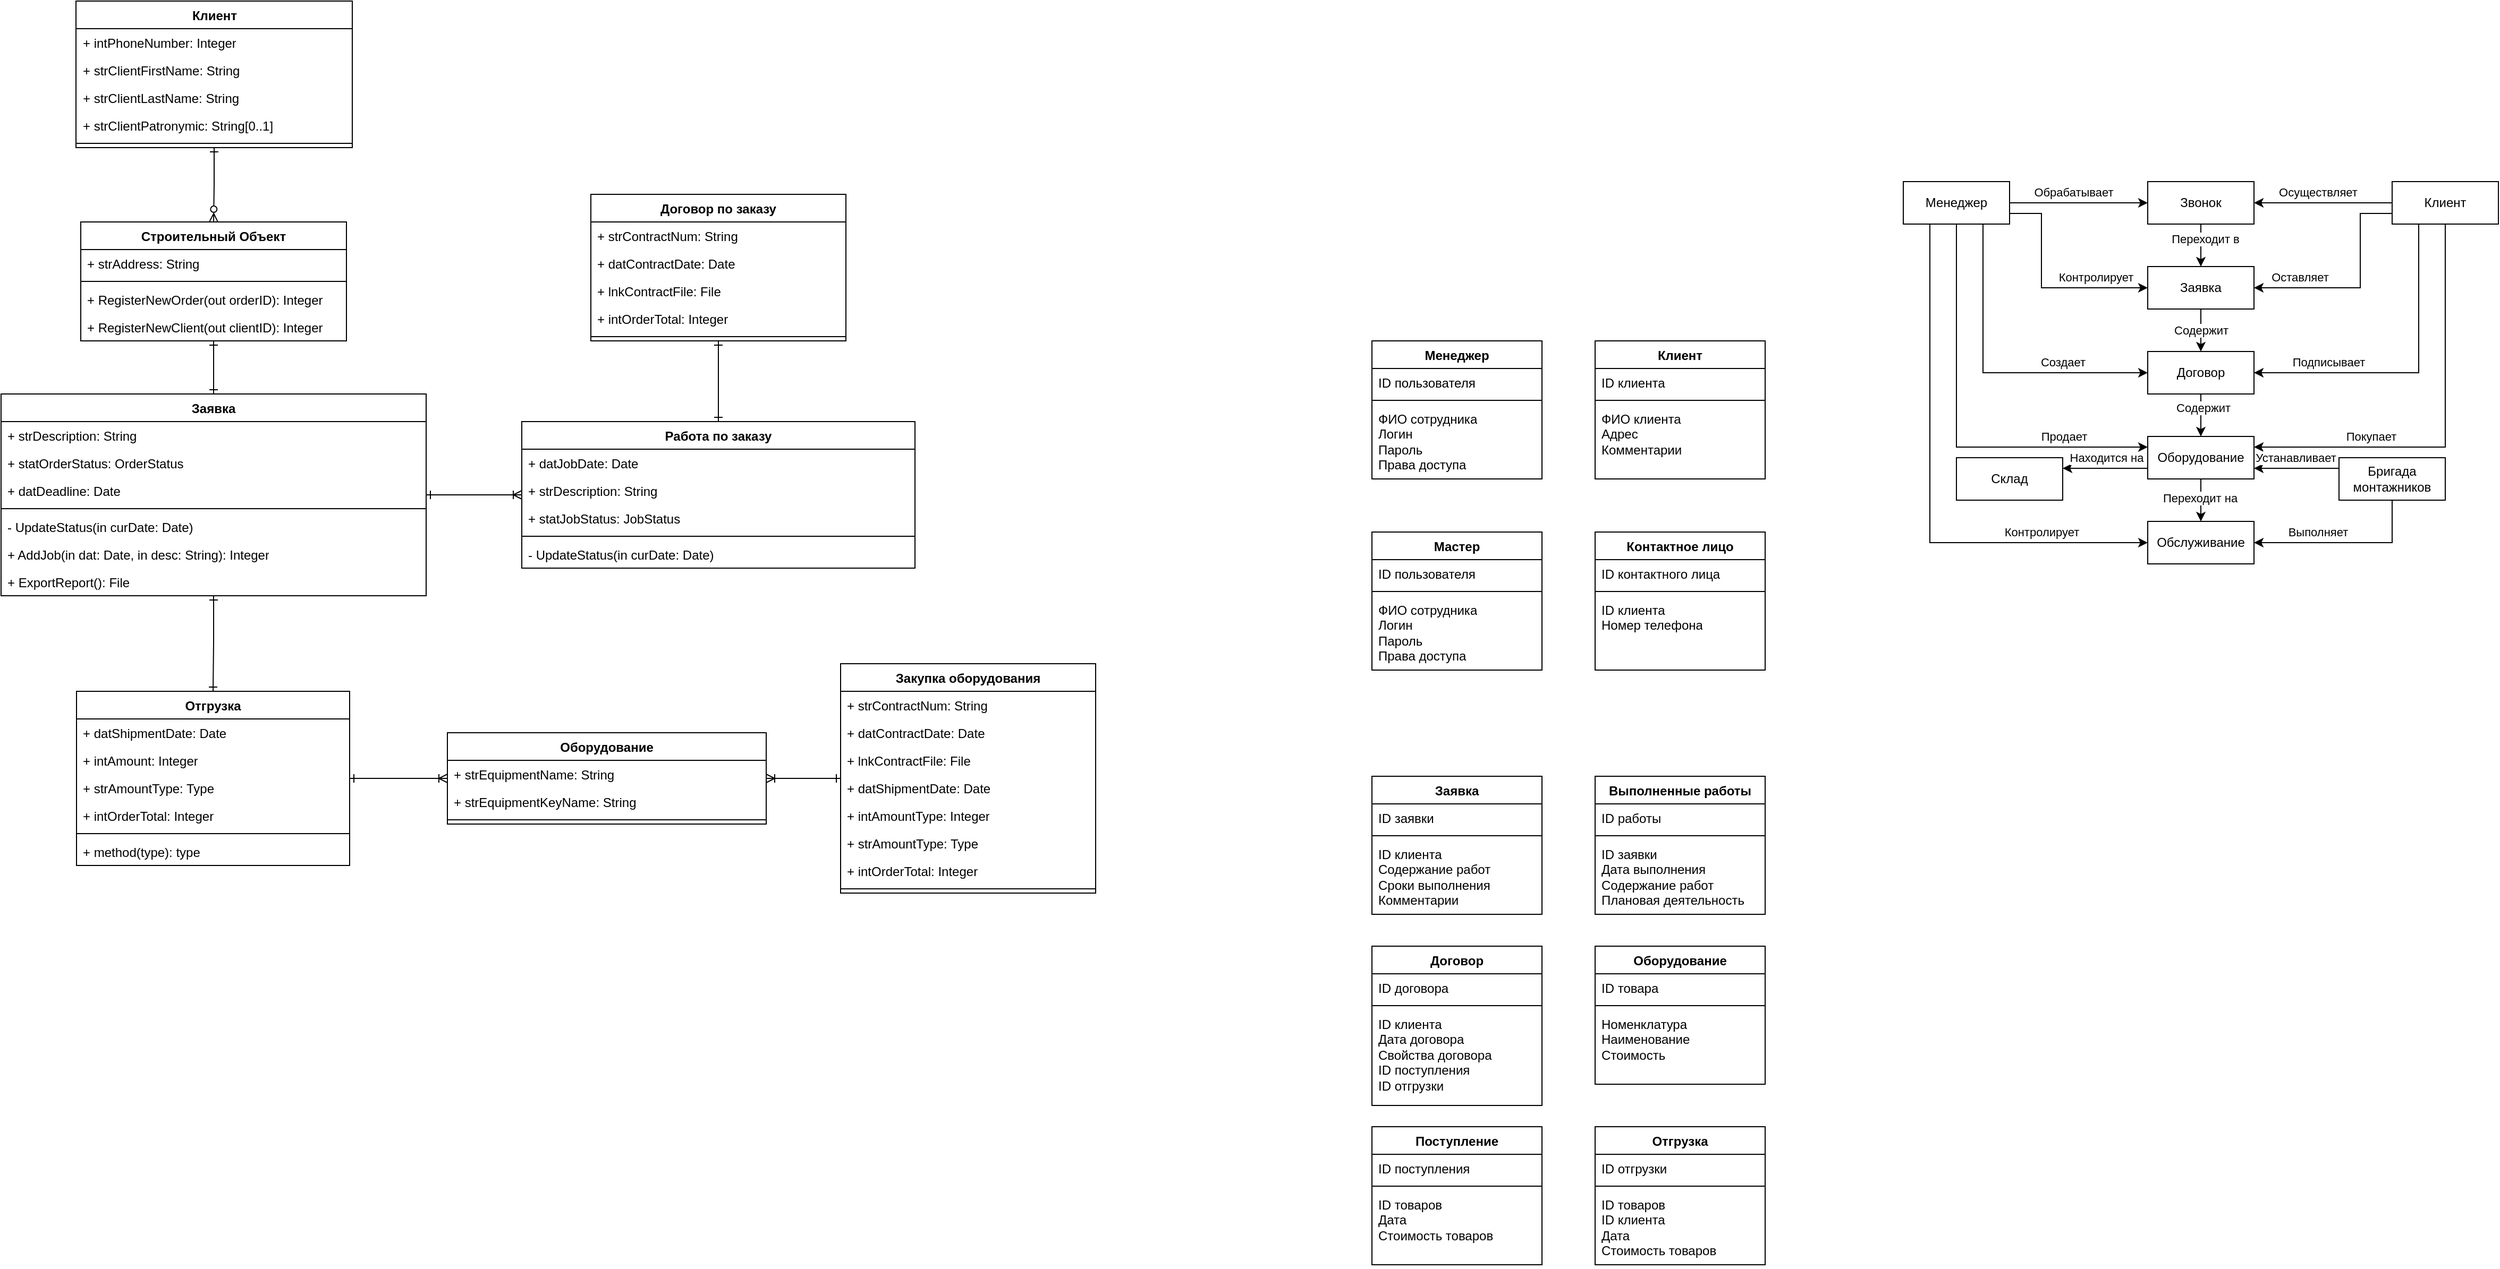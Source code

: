 <mxfile version="25.0.1" pages="3">
  <diagram id="C5RBs43oDa-KdzZeNtuy" name="Page-1">
    <mxGraphModel dx="2754" dy="578" grid="1" gridSize="10" guides="1" tooltips="1" connect="1" arrows="1" fold="1" page="1" pageScale="1" pageWidth="827" pageHeight="1169" math="0" shadow="0">
      <root>
        <mxCell id="WIyWlLk6GJQsqaUBKTNV-0" />
        <mxCell id="WIyWlLk6GJQsqaUBKTNV-1" parent="WIyWlLk6GJQsqaUBKTNV-0" />
        <mxCell id="e77cdDmP9BwfHs4r40R--40" style="edgeStyle=orthogonalEdgeStyle;rounded=0;orthogonalLoop=1;jettySize=auto;html=1;exitX=0;exitY=0.5;exitDx=0;exitDy=0;entryX=1;entryY=0.5;entryDx=0;entryDy=0;" parent="WIyWlLk6GJQsqaUBKTNV-1" source="e77cdDmP9BwfHs4r40R--48" target="e77cdDmP9BwfHs4r40R--75" edge="1">
          <mxGeometry relative="1" as="geometry" />
        </mxCell>
        <mxCell id="e77cdDmP9BwfHs4r40R--41" value="Осуществляет" style="edgeLabel;html=1;align=center;verticalAlign=middle;resizable=0;points=[];" parent="e77cdDmP9BwfHs4r40R--40" vertex="1" connectable="0">
          <mxGeometry x="0.483" y="3" relative="1" as="geometry">
            <mxPoint x="26" y="-13" as="offset" />
          </mxGeometry>
        </mxCell>
        <mxCell id="e77cdDmP9BwfHs4r40R--42" style="edgeStyle=orthogonalEdgeStyle;rounded=0;orthogonalLoop=1;jettySize=auto;html=1;exitX=0;exitY=0.75;exitDx=0;exitDy=0;entryX=1;entryY=0.5;entryDx=0;entryDy=0;" parent="WIyWlLk6GJQsqaUBKTNV-1" source="e77cdDmP9BwfHs4r40R--48" target="e77cdDmP9BwfHs4r40R--61" edge="1">
          <mxGeometry relative="1" as="geometry">
            <Array as="points">
              <mxPoint x="1230" y="200" />
              <mxPoint x="1230" y="270" />
            </Array>
          </mxGeometry>
        </mxCell>
        <mxCell id="e77cdDmP9BwfHs4r40R--43" value="Оставляет" style="edgeLabel;html=1;align=center;verticalAlign=middle;resizable=0;points=[];" parent="e77cdDmP9BwfHs4r40R--42" vertex="1" connectable="0">
          <mxGeometry x="0.819" y="1" relative="1" as="geometry">
            <mxPoint x="25" y="-11" as="offset" />
          </mxGeometry>
        </mxCell>
        <mxCell id="e77cdDmP9BwfHs4r40R--44" style="edgeStyle=orthogonalEdgeStyle;rounded=0;orthogonalLoop=1;jettySize=auto;html=1;exitX=0.25;exitY=1;exitDx=0;exitDy=0;entryX=1;entryY=0.5;entryDx=0;entryDy=0;" parent="WIyWlLk6GJQsqaUBKTNV-1" source="e77cdDmP9BwfHs4r40R--48" target="e77cdDmP9BwfHs4r40R--78" edge="1">
          <mxGeometry relative="1" as="geometry" />
        </mxCell>
        <mxCell id="e77cdDmP9BwfHs4r40R--45" value="Подписывает" style="edgeLabel;html=1;align=center;verticalAlign=middle;resizable=0;points=[];" parent="e77cdDmP9BwfHs4r40R--44" vertex="1" connectable="0">
          <mxGeometry x="0.771" relative="1" as="geometry">
            <mxPoint x="36" y="-10" as="offset" />
          </mxGeometry>
        </mxCell>
        <mxCell id="e77cdDmP9BwfHs4r40R--46" style="edgeStyle=orthogonalEdgeStyle;rounded=0;orthogonalLoop=1;jettySize=auto;html=1;exitX=0.5;exitY=1;exitDx=0;exitDy=0;entryX=1;entryY=0.25;entryDx=0;entryDy=0;" parent="WIyWlLk6GJQsqaUBKTNV-1" source="e77cdDmP9BwfHs4r40R--48" target="e77cdDmP9BwfHs4r40R--58" edge="1">
          <mxGeometry relative="1" as="geometry" />
        </mxCell>
        <mxCell id="e77cdDmP9BwfHs4r40R--47" value="Покупает" style="edgeLabel;html=1;align=center;verticalAlign=middle;resizable=0;points=[];" parent="e77cdDmP9BwfHs4r40R--46" vertex="1" connectable="0">
          <mxGeometry x="0.502" y="-1" relative="1" as="geometry">
            <mxPoint x="13" y="-9" as="offset" />
          </mxGeometry>
        </mxCell>
        <mxCell id="e77cdDmP9BwfHs4r40R--48" value="Клиент" style="whiteSpace=wrap;html=1;align=center;" parent="WIyWlLk6GJQsqaUBKTNV-1" vertex="1">
          <mxGeometry x="1260" y="170" width="100" height="40" as="geometry" />
        </mxCell>
        <mxCell id="e77cdDmP9BwfHs4r40R--49" style="edgeStyle=orthogonalEdgeStyle;rounded=0;orthogonalLoop=1;jettySize=auto;html=1;exitX=0;exitY=0.25;exitDx=0;exitDy=0;entryX=1;entryY=0.75;entryDx=0;entryDy=0;" parent="WIyWlLk6GJQsqaUBKTNV-1" source="e77cdDmP9BwfHs4r40R--53" target="e77cdDmP9BwfHs4r40R--58" edge="1">
          <mxGeometry relative="1" as="geometry" />
        </mxCell>
        <mxCell id="e77cdDmP9BwfHs4r40R--50" value="Устанавливает" style="edgeLabel;html=1;align=center;verticalAlign=middle;resizable=0;points=[];" parent="e77cdDmP9BwfHs4r40R--49" vertex="1" connectable="0">
          <mxGeometry x="0.412" y="3" relative="1" as="geometry">
            <mxPoint x="15" y="-13" as="offset" />
          </mxGeometry>
        </mxCell>
        <mxCell id="e77cdDmP9BwfHs4r40R--51" style="edgeStyle=orthogonalEdgeStyle;rounded=0;orthogonalLoop=1;jettySize=auto;html=1;exitX=0.5;exitY=1;exitDx=0;exitDy=0;entryX=1;entryY=0.5;entryDx=0;entryDy=0;" parent="WIyWlLk6GJQsqaUBKTNV-1" source="e77cdDmP9BwfHs4r40R--53" target="e77cdDmP9BwfHs4r40R--79" edge="1">
          <mxGeometry relative="1" as="geometry" />
        </mxCell>
        <mxCell id="e77cdDmP9BwfHs4r40R--52" value="Выполняет" style="edgeLabel;html=1;align=center;verticalAlign=middle;resizable=0;points=[];" parent="e77cdDmP9BwfHs4r40R--51" vertex="1" connectable="0">
          <mxGeometry x="-0.035" y="2" relative="1" as="geometry">
            <mxPoint x="-28" y="-12" as="offset" />
          </mxGeometry>
        </mxCell>
        <mxCell id="e77cdDmP9BwfHs4r40R--53" value="Бригада монтажников" style="whiteSpace=wrap;html=1;align=center;" parent="WIyWlLk6GJQsqaUBKTNV-1" vertex="1">
          <mxGeometry x="1210" y="430" width="100" height="40" as="geometry" />
        </mxCell>
        <mxCell id="e77cdDmP9BwfHs4r40R--54" style="edgeStyle=orthogonalEdgeStyle;rounded=0;orthogonalLoop=1;jettySize=auto;html=1;exitX=0;exitY=0.75;exitDx=0;exitDy=0;entryX=1;entryY=0.25;entryDx=0;entryDy=0;" parent="WIyWlLk6GJQsqaUBKTNV-1" source="e77cdDmP9BwfHs4r40R--58" target="e77cdDmP9BwfHs4r40R--59" edge="1">
          <mxGeometry relative="1" as="geometry" />
        </mxCell>
        <mxCell id="e77cdDmP9BwfHs4r40R--55" value="Находится на" style="edgeLabel;html=1;align=center;verticalAlign=middle;resizable=0;points=[];" parent="e77cdDmP9BwfHs4r40R--54" vertex="1" connectable="0">
          <mxGeometry x="0.293" relative="1" as="geometry">
            <mxPoint x="12" y="-10" as="offset" />
          </mxGeometry>
        </mxCell>
        <mxCell id="e77cdDmP9BwfHs4r40R--56" style="edgeStyle=orthogonalEdgeStyle;rounded=0;orthogonalLoop=1;jettySize=auto;html=1;exitX=0.5;exitY=1;exitDx=0;exitDy=0;entryX=0.5;entryY=0;entryDx=0;entryDy=0;" parent="WIyWlLk6GJQsqaUBKTNV-1" source="e77cdDmP9BwfHs4r40R--58" target="e77cdDmP9BwfHs4r40R--79" edge="1">
          <mxGeometry relative="1" as="geometry" />
        </mxCell>
        <mxCell id="e77cdDmP9BwfHs4r40R--57" value="Переходит на" style="edgeLabel;html=1;align=center;verticalAlign=middle;resizable=0;points=[];" parent="e77cdDmP9BwfHs4r40R--56" vertex="1" connectable="0">
          <mxGeometry x="-0.1" y="-1" relative="1" as="geometry">
            <mxPoint as="offset" />
          </mxGeometry>
        </mxCell>
        <mxCell id="e77cdDmP9BwfHs4r40R--58" value="Оборудование" style="whiteSpace=wrap;html=1;align=center;" parent="WIyWlLk6GJQsqaUBKTNV-1" vertex="1">
          <mxGeometry x="1030" y="410" width="100" height="40" as="geometry" />
        </mxCell>
        <mxCell id="e77cdDmP9BwfHs4r40R--59" value="Склад" style="whiteSpace=wrap;html=1;align=center;" parent="WIyWlLk6GJQsqaUBKTNV-1" vertex="1">
          <mxGeometry x="850" y="430" width="100" height="40" as="geometry" />
        </mxCell>
        <mxCell id="e77cdDmP9BwfHs4r40R--60" value="Содержит" style="edgeStyle=orthogonalEdgeStyle;rounded=0;orthogonalLoop=1;jettySize=auto;html=1;exitX=0.5;exitY=1;exitDx=0;exitDy=0;" parent="WIyWlLk6GJQsqaUBKTNV-1" source="e77cdDmP9BwfHs4r40R--61" target="e77cdDmP9BwfHs4r40R--78" edge="1">
          <mxGeometry relative="1" as="geometry" />
        </mxCell>
        <mxCell id="e77cdDmP9BwfHs4r40R--61" value="Заявка" style="whiteSpace=wrap;html=1;align=center;" parent="WIyWlLk6GJQsqaUBKTNV-1" vertex="1">
          <mxGeometry x="1030" y="250" width="100" height="40" as="geometry" />
        </mxCell>
        <mxCell id="e77cdDmP9BwfHs4r40R--62" style="edgeStyle=orthogonalEdgeStyle;rounded=0;orthogonalLoop=1;jettySize=auto;html=1;exitX=1;exitY=0.5;exitDx=0;exitDy=0;entryX=0;entryY=0.5;entryDx=0;entryDy=0;" parent="WIyWlLk6GJQsqaUBKTNV-1" source="e77cdDmP9BwfHs4r40R--72" target="e77cdDmP9BwfHs4r40R--75" edge="1">
          <mxGeometry relative="1" as="geometry" />
        </mxCell>
        <mxCell id="e77cdDmP9BwfHs4r40R--63" value="Обрабатывает" style="edgeLabel;html=1;align=center;verticalAlign=middle;resizable=0;points=[];" parent="e77cdDmP9BwfHs4r40R--62" vertex="1" connectable="0">
          <mxGeometry x="-0.276" y="4" relative="1" as="geometry">
            <mxPoint x="13" y="-6" as="offset" />
          </mxGeometry>
        </mxCell>
        <mxCell id="e77cdDmP9BwfHs4r40R--64" style="edgeStyle=orthogonalEdgeStyle;rounded=0;orthogonalLoop=1;jettySize=auto;html=1;exitX=0.5;exitY=1;exitDx=0;exitDy=0;entryX=0;entryY=0.25;entryDx=0;entryDy=0;" parent="WIyWlLk6GJQsqaUBKTNV-1" source="e77cdDmP9BwfHs4r40R--72" target="e77cdDmP9BwfHs4r40R--58" edge="1">
          <mxGeometry relative="1" as="geometry" />
        </mxCell>
        <mxCell id="e77cdDmP9BwfHs4r40R--65" value="Продает" style="edgeLabel;html=1;align=center;verticalAlign=middle;resizable=0;points=[];" parent="e77cdDmP9BwfHs4r40R--64" vertex="1" connectable="0">
          <mxGeometry x="0.719" y="2" relative="1" as="geometry">
            <mxPoint x="-24" y="-8" as="offset" />
          </mxGeometry>
        </mxCell>
        <mxCell id="e77cdDmP9BwfHs4r40R--66" style="edgeStyle=orthogonalEdgeStyle;rounded=0;orthogonalLoop=1;jettySize=auto;html=1;exitX=1;exitY=0.75;exitDx=0;exitDy=0;entryX=0;entryY=0.5;entryDx=0;entryDy=0;" parent="WIyWlLk6GJQsqaUBKTNV-1" source="e77cdDmP9BwfHs4r40R--72" target="e77cdDmP9BwfHs4r40R--61" edge="1">
          <mxGeometry relative="1" as="geometry">
            <Array as="points">
              <mxPoint x="930" y="200" />
              <mxPoint x="930" y="270" />
            </Array>
          </mxGeometry>
        </mxCell>
        <mxCell id="e77cdDmP9BwfHs4r40R--67" value="Контролирует" style="edgeLabel;html=1;align=center;verticalAlign=middle;resizable=0;points=[];" parent="e77cdDmP9BwfHs4r40R--66" vertex="1" connectable="0">
          <mxGeometry x="0.464" y="2" relative="1" as="geometry">
            <mxPoint x="4" y="-8" as="offset" />
          </mxGeometry>
        </mxCell>
        <mxCell id="e77cdDmP9BwfHs4r40R--68" style="edgeStyle=orthogonalEdgeStyle;rounded=0;orthogonalLoop=1;jettySize=auto;html=1;exitX=0.75;exitY=1;exitDx=0;exitDy=0;entryX=0;entryY=0.5;entryDx=0;entryDy=0;" parent="WIyWlLk6GJQsqaUBKTNV-1" source="e77cdDmP9BwfHs4r40R--72" target="e77cdDmP9BwfHs4r40R--78" edge="1">
          <mxGeometry relative="1" as="geometry" />
        </mxCell>
        <mxCell id="e77cdDmP9BwfHs4r40R--69" value="Создает" style="edgeLabel;html=1;align=center;verticalAlign=middle;resizable=0;points=[];" parent="e77cdDmP9BwfHs4r40R--68" vertex="1" connectable="0">
          <mxGeometry x="0.504" y="-2" relative="1" as="geometry">
            <mxPoint x="-7" y="-12" as="offset" />
          </mxGeometry>
        </mxCell>
        <mxCell id="e77cdDmP9BwfHs4r40R--70" style="edgeStyle=orthogonalEdgeStyle;rounded=0;orthogonalLoop=1;jettySize=auto;html=1;exitX=0.25;exitY=1;exitDx=0;exitDy=0;entryX=0;entryY=0.5;entryDx=0;entryDy=0;" parent="WIyWlLk6GJQsqaUBKTNV-1" source="e77cdDmP9BwfHs4r40R--72" target="e77cdDmP9BwfHs4r40R--79" edge="1">
          <mxGeometry relative="1" as="geometry" />
        </mxCell>
        <mxCell id="e77cdDmP9BwfHs4r40R--71" value="Контролирует" style="edgeLabel;html=1;align=center;verticalAlign=middle;resizable=0;points=[];" parent="e77cdDmP9BwfHs4r40R--70" vertex="1" connectable="0">
          <mxGeometry x="0.512" y="1" relative="1" as="geometry">
            <mxPoint x="23" y="-9" as="offset" />
          </mxGeometry>
        </mxCell>
        <mxCell id="e77cdDmP9BwfHs4r40R--72" value="Менеджер" style="whiteSpace=wrap;html=1;align=center;" parent="WIyWlLk6GJQsqaUBKTNV-1" vertex="1">
          <mxGeometry x="800" y="170" width="100" height="40" as="geometry" />
        </mxCell>
        <mxCell id="e77cdDmP9BwfHs4r40R--73" style="edgeStyle=orthogonalEdgeStyle;rounded=0;orthogonalLoop=1;jettySize=auto;html=1;exitX=0.5;exitY=1;exitDx=0;exitDy=0;entryX=0.5;entryY=0;entryDx=0;entryDy=0;" parent="WIyWlLk6GJQsqaUBKTNV-1" source="e77cdDmP9BwfHs4r40R--75" target="e77cdDmP9BwfHs4r40R--61" edge="1">
          <mxGeometry relative="1" as="geometry" />
        </mxCell>
        <mxCell id="e77cdDmP9BwfHs4r40R--74" value="Переходит в" style="edgeLabel;html=1;align=center;verticalAlign=middle;resizable=0;points=[];" parent="e77cdDmP9BwfHs4r40R--73" vertex="1" connectable="0">
          <mxGeometry x="-0.3" y="4" relative="1" as="geometry">
            <mxPoint as="offset" />
          </mxGeometry>
        </mxCell>
        <mxCell id="e77cdDmP9BwfHs4r40R--75" value="Звонок" style="whiteSpace=wrap;html=1;align=center;" parent="WIyWlLk6GJQsqaUBKTNV-1" vertex="1">
          <mxGeometry x="1030" y="170" width="100" height="40" as="geometry" />
        </mxCell>
        <mxCell id="e77cdDmP9BwfHs4r40R--76" style="edgeStyle=orthogonalEdgeStyle;rounded=0;orthogonalLoop=1;jettySize=auto;html=1;exitX=0.5;exitY=1;exitDx=0;exitDy=0;entryX=0.5;entryY=0;entryDx=0;entryDy=0;" parent="WIyWlLk6GJQsqaUBKTNV-1" source="e77cdDmP9BwfHs4r40R--78" target="e77cdDmP9BwfHs4r40R--58" edge="1">
          <mxGeometry relative="1" as="geometry" />
        </mxCell>
        <mxCell id="e77cdDmP9BwfHs4r40R--77" value="Содержит" style="edgeLabel;html=1;align=center;verticalAlign=middle;resizable=0;points=[];" parent="e77cdDmP9BwfHs4r40R--76" vertex="1" connectable="0">
          <mxGeometry x="-0.35" y="2" relative="1" as="geometry">
            <mxPoint as="offset" />
          </mxGeometry>
        </mxCell>
        <mxCell id="e77cdDmP9BwfHs4r40R--78" value="Договор" style="whiteSpace=wrap;html=1;align=center;" parent="WIyWlLk6GJQsqaUBKTNV-1" vertex="1">
          <mxGeometry x="1030" y="330" width="100" height="40" as="geometry" />
        </mxCell>
        <mxCell id="e77cdDmP9BwfHs4r40R--79" value="Обслуживание" style="whiteSpace=wrap;html=1;align=center;" parent="WIyWlLk6GJQsqaUBKTNV-1" vertex="1">
          <mxGeometry x="1030" y="490" width="100" height="40" as="geometry" />
        </mxCell>
        <mxCell id="e77cdDmP9BwfHs4r40R--80" value="Менеджер" style="swimlane;fontStyle=1;align=center;verticalAlign=top;childLayout=stackLayout;horizontal=1;startSize=26;horizontalStack=0;resizeParent=1;resizeParentMax=0;resizeLast=0;collapsible=1;marginBottom=0;whiteSpace=wrap;html=1;" parent="WIyWlLk6GJQsqaUBKTNV-1" vertex="1">
          <mxGeometry x="300" y="320" width="160" height="130" as="geometry" />
        </mxCell>
        <mxCell id="e77cdDmP9BwfHs4r40R--81" value="ID пользователя" style="text;strokeColor=none;fillColor=none;align=left;verticalAlign=top;spacingLeft=4;spacingRight=4;overflow=hidden;rotatable=0;points=[[0,0.5],[1,0.5]];portConstraint=eastwest;whiteSpace=wrap;html=1;" parent="e77cdDmP9BwfHs4r40R--80" vertex="1">
          <mxGeometry y="26" width="160" height="26" as="geometry" />
        </mxCell>
        <mxCell id="e77cdDmP9BwfHs4r40R--82" value="" style="line;strokeWidth=1;fillColor=none;align=left;verticalAlign=middle;spacingTop=-1;spacingLeft=3;spacingRight=3;rotatable=0;labelPosition=right;points=[];portConstraint=eastwest;strokeColor=inherit;" parent="e77cdDmP9BwfHs4r40R--80" vertex="1">
          <mxGeometry y="52" width="160" height="8" as="geometry" />
        </mxCell>
        <mxCell id="e77cdDmP9BwfHs4r40R--83" value="ФИО сотрудника&lt;div&gt;Логин&lt;/div&gt;&lt;div&gt;Пароль&lt;/div&gt;&lt;div&gt;Права доступа&lt;/div&gt;" style="text;strokeColor=none;fillColor=none;align=left;verticalAlign=top;spacingLeft=4;spacingRight=4;overflow=hidden;rotatable=0;points=[[0,0.5],[1,0.5]];portConstraint=eastwest;whiteSpace=wrap;html=1;" parent="e77cdDmP9BwfHs4r40R--80" vertex="1">
          <mxGeometry y="60" width="160" height="70" as="geometry" />
        </mxCell>
        <mxCell id="e77cdDmP9BwfHs4r40R--84" value="Мастер" style="swimlane;fontStyle=1;align=center;verticalAlign=top;childLayout=stackLayout;horizontal=1;startSize=26;horizontalStack=0;resizeParent=1;resizeParentMax=0;resizeLast=0;collapsible=1;marginBottom=0;whiteSpace=wrap;html=1;" parent="WIyWlLk6GJQsqaUBKTNV-1" vertex="1">
          <mxGeometry x="300" y="500" width="160" height="130" as="geometry" />
        </mxCell>
        <mxCell id="e77cdDmP9BwfHs4r40R--85" value="ID пользователя" style="text;strokeColor=none;fillColor=none;align=left;verticalAlign=top;spacingLeft=4;spacingRight=4;overflow=hidden;rotatable=0;points=[[0,0.5],[1,0.5]];portConstraint=eastwest;whiteSpace=wrap;html=1;" parent="e77cdDmP9BwfHs4r40R--84" vertex="1">
          <mxGeometry y="26" width="160" height="26" as="geometry" />
        </mxCell>
        <mxCell id="e77cdDmP9BwfHs4r40R--86" value="" style="line;strokeWidth=1;fillColor=none;align=left;verticalAlign=middle;spacingTop=-1;spacingLeft=3;spacingRight=3;rotatable=0;labelPosition=right;points=[];portConstraint=eastwest;strokeColor=inherit;" parent="e77cdDmP9BwfHs4r40R--84" vertex="1">
          <mxGeometry y="52" width="160" height="8" as="geometry" />
        </mxCell>
        <mxCell id="e77cdDmP9BwfHs4r40R--87" value="ФИО сотрудника&lt;div&gt;Логин&lt;/div&gt;&lt;div&gt;Пароль&lt;/div&gt;&lt;div&gt;Права доступа&lt;/div&gt;" style="text;strokeColor=none;fillColor=none;align=left;verticalAlign=top;spacingLeft=4;spacingRight=4;overflow=hidden;rotatable=0;points=[[0,0.5],[1,0.5]];portConstraint=eastwest;whiteSpace=wrap;html=1;" parent="e77cdDmP9BwfHs4r40R--84" vertex="1">
          <mxGeometry y="60" width="160" height="70" as="geometry" />
        </mxCell>
        <mxCell id="e77cdDmP9BwfHs4r40R--88" value="Клиент" style="swimlane;fontStyle=1;align=center;verticalAlign=top;childLayout=stackLayout;horizontal=1;startSize=26;horizontalStack=0;resizeParent=1;resizeParentMax=0;resizeLast=0;collapsible=1;marginBottom=0;whiteSpace=wrap;html=1;" parent="WIyWlLk6GJQsqaUBKTNV-1" vertex="1">
          <mxGeometry x="510" y="320" width="160" height="130" as="geometry" />
        </mxCell>
        <mxCell id="e77cdDmP9BwfHs4r40R--89" value="ID клиента" style="text;strokeColor=none;fillColor=none;align=left;verticalAlign=top;spacingLeft=4;spacingRight=4;overflow=hidden;rotatable=0;points=[[0,0.5],[1,0.5]];portConstraint=eastwest;whiteSpace=wrap;html=1;" parent="e77cdDmP9BwfHs4r40R--88" vertex="1">
          <mxGeometry y="26" width="160" height="26" as="geometry" />
        </mxCell>
        <mxCell id="e77cdDmP9BwfHs4r40R--90" value="" style="line;strokeWidth=1;fillColor=none;align=left;verticalAlign=middle;spacingTop=-1;spacingLeft=3;spacingRight=3;rotatable=0;labelPosition=right;points=[];portConstraint=eastwest;strokeColor=inherit;" parent="e77cdDmP9BwfHs4r40R--88" vertex="1">
          <mxGeometry y="52" width="160" height="8" as="geometry" />
        </mxCell>
        <mxCell id="e77cdDmP9BwfHs4r40R--91" value="ФИО клиента&lt;div&gt;Адрес&lt;/div&gt;&lt;div&gt;Комментарии&lt;/div&gt;" style="text;strokeColor=none;fillColor=none;align=left;verticalAlign=top;spacingLeft=4;spacingRight=4;overflow=hidden;rotatable=0;points=[[0,0.5],[1,0.5]];portConstraint=eastwest;whiteSpace=wrap;html=1;" parent="e77cdDmP9BwfHs4r40R--88" vertex="1">
          <mxGeometry y="60" width="160" height="70" as="geometry" />
        </mxCell>
        <mxCell id="e77cdDmP9BwfHs4r40R--92" value="Контактное лицо" style="swimlane;fontStyle=1;align=center;verticalAlign=top;childLayout=stackLayout;horizontal=1;startSize=26;horizontalStack=0;resizeParent=1;resizeParentMax=0;resizeLast=0;collapsible=1;marginBottom=0;whiteSpace=wrap;html=1;" parent="WIyWlLk6GJQsqaUBKTNV-1" vertex="1">
          <mxGeometry x="510" y="500" width="160" height="130" as="geometry" />
        </mxCell>
        <mxCell id="e77cdDmP9BwfHs4r40R--93" value="ID контактного лица" style="text;strokeColor=none;fillColor=none;align=left;verticalAlign=top;spacingLeft=4;spacingRight=4;overflow=hidden;rotatable=0;points=[[0,0.5],[1,0.5]];portConstraint=eastwest;whiteSpace=wrap;html=1;" parent="e77cdDmP9BwfHs4r40R--92" vertex="1">
          <mxGeometry y="26" width="160" height="26" as="geometry" />
        </mxCell>
        <mxCell id="e77cdDmP9BwfHs4r40R--94" value="" style="line;strokeWidth=1;fillColor=none;align=left;verticalAlign=middle;spacingTop=-1;spacingLeft=3;spacingRight=3;rotatable=0;labelPosition=right;points=[];portConstraint=eastwest;strokeColor=inherit;" parent="e77cdDmP9BwfHs4r40R--92" vertex="1">
          <mxGeometry y="52" width="160" height="8" as="geometry" />
        </mxCell>
        <mxCell id="e77cdDmP9BwfHs4r40R--95" value="&lt;div&gt;ID клиента&lt;/div&gt;&lt;div&gt;Номер телефона&lt;/div&gt;" style="text;strokeColor=none;fillColor=none;align=left;verticalAlign=top;spacingLeft=4;spacingRight=4;overflow=hidden;rotatable=0;points=[[0,0.5],[1,0.5]];portConstraint=eastwest;whiteSpace=wrap;html=1;" parent="e77cdDmP9BwfHs4r40R--92" vertex="1">
          <mxGeometry y="60" width="160" height="70" as="geometry" />
        </mxCell>
        <mxCell id="e77cdDmP9BwfHs4r40R--100" value="Заявка" style="swimlane;fontStyle=1;align=center;verticalAlign=top;childLayout=stackLayout;horizontal=1;startSize=26;horizontalStack=0;resizeParent=1;resizeParentMax=0;resizeLast=0;collapsible=1;marginBottom=0;whiteSpace=wrap;html=1;" parent="WIyWlLk6GJQsqaUBKTNV-1" vertex="1">
          <mxGeometry x="300" y="730" width="160" height="130" as="geometry" />
        </mxCell>
        <mxCell id="e77cdDmP9BwfHs4r40R--101" value="ID заявки" style="text;strokeColor=none;fillColor=none;align=left;verticalAlign=top;spacingLeft=4;spacingRight=4;overflow=hidden;rotatable=0;points=[[0,0.5],[1,0.5]];portConstraint=eastwest;whiteSpace=wrap;html=1;" parent="e77cdDmP9BwfHs4r40R--100" vertex="1">
          <mxGeometry y="26" width="160" height="26" as="geometry" />
        </mxCell>
        <mxCell id="e77cdDmP9BwfHs4r40R--102" value="" style="line;strokeWidth=1;fillColor=none;align=left;verticalAlign=middle;spacingTop=-1;spacingLeft=3;spacingRight=3;rotatable=0;labelPosition=right;points=[];portConstraint=eastwest;strokeColor=inherit;" parent="e77cdDmP9BwfHs4r40R--100" vertex="1">
          <mxGeometry y="52" width="160" height="8" as="geometry" />
        </mxCell>
        <mxCell id="e77cdDmP9BwfHs4r40R--103" value="&lt;div&gt;ID клиента&lt;/div&gt;&lt;div&gt;Содержание работ&lt;/div&gt;&lt;div&gt;Сроки выполнения&lt;/div&gt;&lt;div&gt;Комментарии&lt;/div&gt;" style="text;strokeColor=none;fillColor=none;align=left;verticalAlign=top;spacingLeft=4;spacingRight=4;overflow=hidden;rotatable=0;points=[[0,0.5],[1,0.5]];portConstraint=eastwest;whiteSpace=wrap;html=1;" parent="e77cdDmP9BwfHs4r40R--100" vertex="1">
          <mxGeometry y="60" width="160" height="70" as="geometry" />
        </mxCell>
        <mxCell id="e77cdDmP9BwfHs4r40R--104" value="Выполненные работы" style="swimlane;fontStyle=1;align=center;verticalAlign=top;childLayout=stackLayout;horizontal=1;startSize=26;horizontalStack=0;resizeParent=1;resizeParentMax=0;resizeLast=0;collapsible=1;marginBottom=0;whiteSpace=wrap;html=1;" parent="WIyWlLk6GJQsqaUBKTNV-1" vertex="1">
          <mxGeometry x="510" y="730" width="160" height="130" as="geometry" />
        </mxCell>
        <mxCell id="e77cdDmP9BwfHs4r40R--105" value="ID работы" style="text;strokeColor=none;fillColor=none;align=left;verticalAlign=top;spacingLeft=4;spacingRight=4;overflow=hidden;rotatable=0;points=[[0,0.5],[1,0.5]];portConstraint=eastwest;whiteSpace=wrap;html=1;" parent="e77cdDmP9BwfHs4r40R--104" vertex="1">
          <mxGeometry y="26" width="160" height="26" as="geometry" />
        </mxCell>
        <mxCell id="e77cdDmP9BwfHs4r40R--106" value="" style="line;strokeWidth=1;fillColor=none;align=left;verticalAlign=middle;spacingTop=-1;spacingLeft=3;spacingRight=3;rotatable=0;labelPosition=right;points=[];portConstraint=eastwest;strokeColor=inherit;" parent="e77cdDmP9BwfHs4r40R--104" vertex="1">
          <mxGeometry y="52" width="160" height="8" as="geometry" />
        </mxCell>
        <mxCell id="e77cdDmP9BwfHs4r40R--107" value="&lt;div&gt;ID заявки&lt;/div&gt;&lt;div&gt;Дата выполнения&lt;/div&gt;&lt;div&gt;Содержание работ&lt;/div&gt;&lt;div&gt;Плановая деятельность&lt;/div&gt;" style="text;strokeColor=none;fillColor=none;align=left;verticalAlign=top;spacingLeft=4;spacingRight=4;overflow=hidden;rotatable=0;points=[[0,0.5],[1,0.5]];portConstraint=eastwest;whiteSpace=wrap;html=1;" parent="e77cdDmP9BwfHs4r40R--104" vertex="1">
          <mxGeometry y="60" width="160" height="70" as="geometry" />
        </mxCell>
        <mxCell id="e77cdDmP9BwfHs4r40R--108" value="Договор" style="swimlane;fontStyle=1;align=center;verticalAlign=top;childLayout=stackLayout;horizontal=1;startSize=26;horizontalStack=0;resizeParent=1;resizeParentMax=0;resizeLast=0;collapsible=1;marginBottom=0;whiteSpace=wrap;html=1;" parent="WIyWlLk6GJQsqaUBKTNV-1" vertex="1">
          <mxGeometry x="300" y="890" width="160" height="150" as="geometry" />
        </mxCell>
        <mxCell id="e77cdDmP9BwfHs4r40R--109" value="ID договора" style="text;strokeColor=none;fillColor=none;align=left;verticalAlign=top;spacingLeft=4;spacingRight=4;overflow=hidden;rotatable=0;points=[[0,0.5],[1,0.5]];portConstraint=eastwest;whiteSpace=wrap;html=1;" parent="e77cdDmP9BwfHs4r40R--108" vertex="1">
          <mxGeometry y="26" width="160" height="26" as="geometry" />
        </mxCell>
        <mxCell id="e77cdDmP9BwfHs4r40R--110" value="" style="line;strokeWidth=1;fillColor=none;align=left;verticalAlign=middle;spacingTop=-1;spacingLeft=3;spacingRight=3;rotatable=0;labelPosition=right;points=[];portConstraint=eastwest;strokeColor=inherit;" parent="e77cdDmP9BwfHs4r40R--108" vertex="1">
          <mxGeometry y="52" width="160" height="8" as="geometry" />
        </mxCell>
        <mxCell id="e77cdDmP9BwfHs4r40R--111" value="&lt;div&gt;ID клиента&lt;/div&gt;&lt;div&gt;Дата договора&lt;/div&gt;&lt;div&gt;Свойства договора&lt;/div&gt;&lt;div&gt;ID поступления&lt;/div&gt;&lt;div&gt;ID отгрузки&lt;/div&gt;" style="text;strokeColor=none;fillColor=none;align=left;verticalAlign=top;spacingLeft=4;spacingRight=4;overflow=hidden;rotatable=0;points=[[0,0.5],[1,0.5]];portConstraint=eastwest;whiteSpace=wrap;html=1;" parent="e77cdDmP9BwfHs4r40R--108" vertex="1">
          <mxGeometry y="60" width="160" height="90" as="geometry" />
        </mxCell>
        <mxCell id="e77cdDmP9BwfHs4r40R--112" value="Оборудование" style="swimlane;fontStyle=1;align=center;verticalAlign=top;childLayout=stackLayout;horizontal=1;startSize=26;horizontalStack=0;resizeParent=1;resizeParentMax=0;resizeLast=0;collapsible=1;marginBottom=0;whiteSpace=wrap;html=1;" parent="WIyWlLk6GJQsqaUBKTNV-1" vertex="1">
          <mxGeometry x="510" y="890" width="160" height="130" as="geometry" />
        </mxCell>
        <mxCell id="e77cdDmP9BwfHs4r40R--113" value="ID товара" style="text;strokeColor=none;fillColor=none;align=left;verticalAlign=top;spacingLeft=4;spacingRight=4;overflow=hidden;rotatable=0;points=[[0,0.5],[1,0.5]];portConstraint=eastwest;whiteSpace=wrap;html=1;" parent="e77cdDmP9BwfHs4r40R--112" vertex="1">
          <mxGeometry y="26" width="160" height="26" as="geometry" />
        </mxCell>
        <mxCell id="e77cdDmP9BwfHs4r40R--114" value="" style="line;strokeWidth=1;fillColor=none;align=left;verticalAlign=middle;spacingTop=-1;spacingLeft=3;spacingRight=3;rotatable=0;labelPosition=right;points=[];portConstraint=eastwest;strokeColor=inherit;" parent="e77cdDmP9BwfHs4r40R--112" vertex="1">
          <mxGeometry y="52" width="160" height="8" as="geometry" />
        </mxCell>
        <mxCell id="e77cdDmP9BwfHs4r40R--115" value="&lt;div&gt;Номенклатура&lt;/div&gt;&lt;div&gt;Наименование&lt;/div&gt;&lt;div&gt;Стоимость&lt;/div&gt;&lt;div&gt;&lt;br&gt;&lt;/div&gt;" style="text;strokeColor=none;fillColor=none;align=left;verticalAlign=top;spacingLeft=4;spacingRight=4;overflow=hidden;rotatable=0;points=[[0,0.5],[1,0.5]];portConstraint=eastwest;whiteSpace=wrap;html=1;" parent="e77cdDmP9BwfHs4r40R--112" vertex="1">
          <mxGeometry y="60" width="160" height="70" as="geometry" />
        </mxCell>
        <mxCell id="e77cdDmP9BwfHs4r40R--116" value="Поступление" style="swimlane;fontStyle=1;align=center;verticalAlign=top;childLayout=stackLayout;horizontal=1;startSize=26;horizontalStack=0;resizeParent=1;resizeParentMax=0;resizeLast=0;collapsible=1;marginBottom=0;whiteSpace=wrap;html=1;" parent="WIyWlLk6GJQsqaUBKTNV-1" vertex="1">
          <mxGeometry x="300" y="1060" width="160" height="130" as="geometry" />
        </mxCell>
        <mxCell id="e77cdDmP9BwfHs4r40R--117" value="ID поступления" style="text;strokeColor=none;fillColor=none;align=left;verticalAlign=top;spacingLeft=4;spacingRight=4;overflow=hidden;rotatable=0;points=[[0,0.5],[1,0.5]];portConstraint=eastwest;whiteSpace=wrap;html=1;" parent="e77cdDmP9BwfHs4r40R--116" vertex="1">
          <mxGeometry y="26" width="160" height="26" as="geometry" />
        </mxCell>
        <mxCell id="e77cdDmP9BwfHs4r40R--118" value="" style="line;strokeWidth=1;fillColor=none;align=left;verticalAlign=middle;spacingTop=-1;spacingLeft=3;spacingRight=3;rotatable=0;labelPosition=right;points=[];portConstraint=eastwest;strokeColor=inherit;" parent="e77cdDmP9BwfHs4r40R--116" vertex="1">
          <mxGeometry y="52" width="160" height="8" as="geometry" />
        </mxCell>
        <mxCell id="e77cdDmP9BwfHs4r40R--119" value="&lt;div&gt;ID товаров&lt;/div&gt;&lt;div&gt;Дата&lt;/div&gt;&lt;div&gt;Стоимость товаров&lt;/div&gt;&lt;div&gt;&lt;br&gt;&lt;/div&gt;" style="text;strokeColor=none;fillColor=none;align=left;verticalAlign=top;spacingLeft=4;spacingRight=4;overflow=hidden;rotatable=0;points=[[0,0.5],[1,0.5]];portConstraint=eastwest;whiteSpace=wrap;html=1;" parent="e77cdDmP9BwfHs4r40R--116" vertex="1">
          <mxGeometry y="60" width="160" height="70" as="geometry" />
        </mxCell>
        <mxCell id="e77cdDmP9BwfHs4r40R--120" value="Отгрузка" style="swimlane;fontStyle=1;align=center;verticalAlign=top;childLayout=stackLayout;horizontal=1;startSize=26;horizontalStack=0;resizeParent=1;resizeParentMax=0;resizeLast=0;collapsible=1;marginBottom=0;whiteSpace=wrap;html=1;" parent="WIyWlLk6GJQsqaUBKTNV-1" vertex="1">
          <mxGeometry x="510" y="1060" width="160" height="130" as="geometry" />
        </mxCell>
        <mxCell id="e77cdDmP9BwfHs4r40R--121" value="ID отгрузки" style="text;strokeColor=none;fillColor=none;align=left;verticalAlign=top;spacingLeft=4;spacingRight=4;overflow=hidden;rotatable=0;points=[[0,0.5],[1,0.5]];portConstraint=eastwest;whiteSpace=wrap;html=1;" parent="e77cdDmP9BwfHs4r40R--120" vertex="1">
          <mxGeometry y="26" width="160" height="26" as="geometry" />
        </mxCell>
        <mxCell id="e77cdDmP9BwfHs4r40R--122" value="" style="line;strokeWidth=1;fillColor=none;align=left;verticalAlign=middle;spacingTop=-1;spacingLeft=3;spacingRight=3;rotatable=0;labelPosition=right;points=[];portConstraint=eastwest;strokeColor=inherit;" parent="e77cdDmP9BwfHs4r40R--120" vertex="1">
          <mxGeometry y="52" width="160" height="8" as="geometry" />
        </mxCell>
        <mxCell id="e77cdDmP9BwfHs4r40R--123" value="&lt;div&gt;ID товаров&lt;/div&gt;&lt;div&gt;ID клиента&lt;/div&gt;&lt;div&gt;Дата&lt;/div&gt;&lt;div&gt;Стоимость товаров&lt;/div&gt;&lt;div&gt;&lt;br&gt;&lt;/div&gt;" style="text;strokeColor=none;fillColor=none;align=left;verticalAlign=top;spacingLeft=4;spacingRight=4;overflow=hidden;rotatable=0;points=[[0,0.5],[1,0.5]];portConstraint=eastwest;whiteSpace=wrap;html=1;" parent="e77cdDmP9BwfHs4r40R--120" vertex="1">
          <mxGeometry y="60" width="160" height="70" as="geometry" />
        </mxCell>
        <mxCell id="--YtzrklkNBxloeXn2lH-77" style="edgeStyle=orthogonalEdgeStyle;rounded=0;orthogonalLoop=1;jettySize=auto;html=1;exitX=0.5;exitY=1;exitDx=0;exitDy=0;entryX=0.5;entryY=0;entryDx=0;entryDy=0;endArrow=ERzeroToMany;endFill=0;startArrow=ERone;startFill=0;" parent="WIyWlLk6GJQsqaUBKTNV-1" source="--YtzrklkNBxloeXn2lH-0" target="--YtzrklkNBxloeXn2lH-12" edge="1">
          <mxGeometry relative="1" as="geometry" />
        </mxCell>
        <mxCell id="--YtzrklkNBxloeXn2lH-0" value="Клиент" style="swimlane;fontStyle=1;align=center;verticalAlign=top;childLayout=stackLayout;horizontal=1;startSize=26;horizontalStack=0;resizeParent=1;resizeParentMax=0;resizeLast=0;collapsible=1;marginBottom=0;whiteSpace=wrap;html=1;" parent="WIyWlLk6GJQsqaUBKTNV-1" vertex="1">
          <mxGeometry x="-919.5" width="260" height="138" as="geometry" />
        </mxCell>
        <mxCell id="--YtzrklkNBxloeXn2lH-30" value="+ intPhoneNumber: Integer" style="text;strokeColor=none;fillColor=none;align=left;verticalAlign=top;spacingLeft=4;spacingRight=4;overflow=hidden;rotatable=0;points=[[0,0.5],[1,0.5]];portConstraint=eastwest;whiteSpace=wrap;html=1;" parent="--YtzrklkNBxloeXn2lH-0" vertex="1">
          <mxGeometry y="26" width="260" height="26" as="geometry" />
        </mxCell>
        <mxCell id="--YtzrklkNBxloeXn2lH-1" value="+ strClientFirstName: String" style="text;strokeColor=none;fillColor=none;align=left;verticalAlign=top;spacingLeft=4;spacingRight=4;overflow=hidden;rotatable=0;points=[[0,0.5],[1,0.5]];portConstraint=eastwest;whiteSpace=wrap;html=1;" parent="--YtzrklkNBxloeXn2lH-0" vertex="1">
          <mxGeometry y="52" width="260" height="26" as="geometry" />
        </mxCell>
        <mxCell id="--YtzrklkNBxloeXn2lH-4" value="+ strClientLastName: String" style="text;strokeColor=none;fillColor=none;align=left;verticalAlign=top;spacingLeft=4;spacingRight=4;overflow=hidden;rotatable=0;points=[[0,0.5],[1,0.5]];portConstraint=eastwest;whiteSpace=wrap;html=1;" parent="--YtzrklkNBxloeXn2lH-0" vertex="1">
          <mxGeometry y="78" width="260" height="26" as="geometry" />
        </mxCell>
        <mxCell id="--YtzrklkNBxloeXn2lH-5" value="+ strClientPatronymic: String[0..1]" style="text;strokeColor=none;fillColor=none;align=left;verticalAlign=top;spacingLeft=4;spacingRight=4;overflow=hidden;rotatable=0;points=[[0,0.5],[1,0.5]];portConstraint=eastwest;whiteSpace=wrap;html=1;" parent="--YtzrklkNBxloeXn2lH-0" vertex="1">
          <mxGeometry y="104" width="260" height="26" as="geometry" />
        </mxCell>
        <mxCell id="--YtzrklkNBxloeXn2lH-2" value="" style="line;strokeWidth=1;fillColor=none;align=left;verticalAlign=middle;spacingTop=-1;spacingLeft=3;spacingRight=3;rotatable=0;labelPosition=right;points=[];portConstraint=eastwest;strokeColor=inherit;" parent="--YtzrklkNBxloeXn2lH-0" vertex="1">
          <mxGeometry y="130" width="260" height="8" as="geometry" />
        </mxCell>
        <mxCell id="--YtzrklkNBxloeXn2lH-12" value="Строительный Объект" style="swimlane;fontStyle=1;align=center;verticalAlign=top;childLayout=stackLayout;horizontal=1;startSize=26;horizontalStack=0;resizeParent=1;resizeParentMax=0;resizeLast=0;collapsible=1;marginBottom=0;whiteSpace=wrap;html=1;" parent="WIyWlLk6GJQsqaUBKTNV-1" vertex="1">
          <mxGeometry x="-915" y="208" width="250" height="112" as="geometry" />
        </mxCell>
        <mxCell id="--YtzrklkNBxloeXn2lH-13" value="+ strAddress: String" style="text;strokeColor=none;fillColor=none;align=left;verticalAlign=top;spacingLeft=4;spacingRight=4;overflow=hidden;rotatable=0;points=[[0,0.5],[1,0.5]];portConstraint=eastwest;whiteSpace=wrap;html=1;" parent="--YtzrklkNBxloeXn2lH-12" vertex="1">
          <mxGeometry y="26" width="250" height="26" as="geometry" />
        </mxCell>
        <mxCell id="--YtzrklkNBxloeXn2lH-14" value="" style="line;strokeWidth=1;fillColor=none;align=left;verticalAlign=middle;spacingTop=-1;spacingLeft=3;spacingRight=3;rotatable=0;labelPosition=right;points=[];portConstraint=eastwest;strokeColor=inherit;" parent="--YtzrklkNBxloeXn2lH-12" vertex="1">
          <mxGeometry y="52" width="250" height="8" as="geometry" />
        </mxCell>
        <mxCell id="--YtzrklkNBxloeXn2lH-15" value="+ RegisterNewOrder(out orderID): Integer" style="text;strokeColor=none;fillColor=none;align=left;verticalAlign=top;spacingLeft=4;spacingRight=4;overflow=hidden;rotatable=0;points=[[0,0.5],[1,0.5]];portConstraint=eastwest;whiteSpace=wrap;html=1;" parent="--YtzrklkNBxloeXn2lH-12" vertex="1">
          <mxGeometry y="60" width="250" height="26" as="geometry" />
        </mxCell>
        <mxCell id="--YtzrklkNBxloeXn2lH-31" value="+ RegisterNewClient(out clientID): Integer" style="text;strokeColor=none;fillColor=none;align=left;verticalAlign=top;spacingLeft=4;spacingRight=4;overflow=hidden;rotatable=0;points=[[0,0.5],[1,0.5]];portConstraint=eastwest;whiteSpace=wrap;html=1;" parent="--YtzrklkNBxloeXn2lH-12" vertex="1">
          <mxGeometry y="86" width="250" height="26" as="geometry" />
        </mxCell>
        <mxCell id="--YtzrklkNBxloeXn2lH-78" style="edgeStyle=orthogonalEdgeStyle;rounded=0;orthogonalLoop=1;jettySize=auto;html=1;exitX=0.5;exitY=0;exitDx=0;exitDy=0;entryX=0.5;entryY=1;entryDx=0;entryDy=0;endArrow=ERone;endFill=0;startArrow=ERone;startFill=0;" parent="WIyWlLk6GJQsqaUBKTNV-1" source="--YtzrklkNBxloeXn2lH-16" target="--YtzrklkNBxloeXn2lH-12" edge="1">
          <mxGeometry relative="1" as="geometry" />
        </mxCell>
        <mxCell id="9IQNyrEW4V98np8E3aTX-4" style="edgeStyle=orthogonalEdgeStyle;rounded=0;orthogonalLoop=1;jettySize=auto;html=1;endArrow=ERone;endFill=0;startArrow=ERone;startFill=0;" edge="1" parent="WIyWlLk6GJQsqaUBKTNV-1" source="--YtzrklkNBxloeXn2lH-16" target="--YtzrklkNBxloeXn2lH-49">
          <mxGeometry relative="1" as="geometry" />
        </mxCell>
        <mxCell id="--YtzrklkNBxloeXn2lH-16" value="Заявка" style="swimlane;fontStyle=1;align=center;verticalAlign=top;childLayout=stackLayout;horizontal=1;startSize=26;horizontalStack=0;resizeParent=1;resizeParentMax=0;resizeLast=0;collapsible=1;marginBottom=0;whiteSpace=wrap;html=1;" parent="WIyWlLk6GJQsqaUBKTNV-1" vertex="1">
          <mxGeometry x="-990" y="370" width="400" height="190" as="geometry" />
        </mxCell>
        <mxCell id="--YtzrklkNBxloeXn2lH-20" value="+ strDescription: String" style="text;strokeColor=none;fillColor=none;align=left;verticalAlign=top;spacingLeft=4;spacingRight=4;overflow=hidden;rotatable=0;points=[[0,0.5],[1,0.5]];portConstraint=eastwest;whiteSpace=wrap;html=1;" parent="--YtzrklkNBxloeXn2lH-16" vertex="1">
          <mxGeometry y="26" width="400" height="26" as="geometry" />
        </mxCell>
        <mxCell id="--YtzrklkNBxloeXn2lH-22" value="+ statOrderStatus: OrderStatus" style="text;strokeColor=none;fillColor=none;align=left;verticalAlign=top;spacingLeft=4;spacingRight=4;overflow=hidden;rotatable=0;points=[[0,0.5],[1,0.5]];portConstraint=eastwest;whiteSpace=wrap;html=1;" parent="--YtzrklkNBxloeXn2lH-16" vertex="1">
          <mxGeometry y="52" width="400" height="26" as="geometry" />
        </mxCell>
        <mxCell id="--YtzrklkNBxloeXn2lH-21" value="+ datDeadline: Date" style="text;strokeColor=none;fillColor=none;align=left;verticalAlign=top;spacingLeft=4;spacingRight=4;overflow=hidden;rotatable=0;points=[[0,0.5],[1,0.5]];portConstraint=eastwest;whiteSpace=wrap;html=1;" parent="--YtzrklkNBxloeXn2lH-16" vertex="1">
          <mxGeometry y="78" width="400" height="26" as="geometry" />
        </mxCell>
        <mxCell id="--YtzrklkNBxloeXn2lH-18" value="" style="line;strokeWidth=1;fillColor=none;align=left;verticalAlign=middle;spacingTop=-1;spacingLeft=3;spacingRight=3;rotatable=0;labelPosition=right;points=[];portConstraint=eastwest;strokeColor=inherit;" parent="--YtzrklkNBxloeXn2lH-16" vertex="1">
          <mxGeometry y="104" width="400" height="8" as="geometry" />
        </mxCell>
        <mxCell id="--YtzrklkNBxloeXn2lH-19" value="- UpdateStatus(in curDate: Date)" style="text;strokeColor=none;fillColor=none;align=left;verticalAlign=top;spacingLeft=4;spacingRight=4;overflow=hidden;rotatable=0;points=[[0,0.5],[1,0.5]];portConstraint=eastwest;whiteSpace=wrap;html=1;" parent="--YtzrklkNBxloeXn2lH-16" vertex="1">
          <mxGeometry y="112" width="400" height="26" as="geometry" />
        </mxCell>
        <mxCell id="--YtzrklkNBxloeXn2lH-70" value="+ AddJob(in dat: Date, in desc: String): Integer" style="text;strokeColor=none;fillColor=none;align=left;verticalAlign=top;spacingLeft=4;spacingRight=4;overflow=hidden;rotatable=0;points=[[0,0.5],[1,0.5]];portConstraint=eastwest;whiteSpace=wrap;html=1;" parent="--YtzrklkNBxloeXn2lH-16" vertex="1">
          <mxGeometry y="138" width="400" height="26" as="geometry" />
        </mxCell>
        <mxCell id="--YtzrklkNBxloeXn2lH-71" value="+ ExportReport(): File" style="text;strokeColor=none;fillColor=none;align=left;verticalAlign=top;spacingLeft=4;spacingRight=4;overflow=hidden;rotatable=0;points=[[0,0.5],[1,0.5]];portConstraint=eastwest;whiteSpace=wrap;html=1;" parent="--YtzrklkNBxloeXn2lH-16" vertex="1">
          <mxGeometry y="164" width="400" height="26" as="geometry" />
        </mxCell>
        <mxCell id="9IQNyrEW4V98np8E3aTX-0" style="edgeStyle=orthogonalEdgeStyle;rounded=0;orthogonalLoop=1;jettySize=auto;html=1;endArrow=ERone;endFill=0;startArrow=ERoneToMany;startFill=0;" edge="1" parent="WIyWlLk6GJQsqaUBKTNV-1" source="--YtzrklkNBxloeXn2lH-24" target="--YtzrklkNBxloeXn2lH-16">
          <mxGeometry relative="1" as="geometry" />
        </mxCell>
        <mxCell id="9IQNyrEW4V98np8E3aTX-5" style="edgeStyle=orthogonalEdgeStyle;rounded=0;orthogonalLoop=1;jettySize=auto;html=1;endArrow=ERone;endFill=0;startArrow=ERone;startFill=0;" edge="1" parent="WIyWlLk6GJQsqaUBKTNV-1" source="--YtzrklkNBxloeXn2lH-24" target="--YtzrklkNBxloeXn2lH-33">
          <mxGeometry relative="1" as="geometry" />
        </mxCell>
        <mxCell id="--YtzrklkNBxloeXn2lH-24" value="Работа по заказу" style="swimlane;fontStyle=1;align=center;verticalAlign=top;childLayout=stackLayout;horizontal=1;startSize=26;horizontalStack=0;resizeParent=1;resizeParentMax=0;resizeLast=0;collapsible=1;marginBottom=0;whiteSpace=wrap;html=1;" parent="WIyWlLk6GJQsqaUBKTNV-1" vertex="1">
          <mxGeometry x="-500" y="396" width="370" height="138" as="geometry" />
        </mxCell>
        <mxCell id="--YtzrklkNBxloeXn2lH-28" value="+ datJobDate: Date" style="text;strokeColor=none;fillColor=none;align=left;verticalAlign=top;spacingLeft=4;spacingRight=4;overflow=hidden;rotatable=0;points=[[0,0.5],[1,0.5]];portConstraint=eastwest;whiteSpace=wrap;html=1;" parent="--YtzrklkNBxloeXn2lH-24" vertex="1">
          <mxGeometry y="26" width="370" height="26" as="geometry" />
        </mxCell>
        <mxCell id="--YtzrklkNBxloeXn2lH-29" value="+ strDescription: String" style="text;strokeColor=none;fillColor=none;align=left;verticalAlign=top;spacingLeft=4;spacingRight=4;overflow=hidden;rotatable=0;points=[[0,0.5],[1,0.5]];portConstraint=eastwest;whiteSpace=wrap;html=1;" parent="--YtzrklkNBxloeXn2lH-24" vertex="1">
          <mxGeometry y="52" width="370" height="26" as="geometry" />
        </mxCell>
        <mxCell id="--YtzrklkNBxloeXn2lH-32" value="+ statJobStatus: JobStatus" style="text;strokeColor=none;fillColor=none;align=left;verticalAlign=top;spacingLeft=4;spacingRight=4;overflow=hidden;rotatable=0;points=[[0,0.5],[1,0.5]];portConstraint=eastwest;whiteSpace=wrap;html=1;" parent="--YtzrklkNBxloeXn2lH-24" vertex="1">
          <mxGeometry y="78" width="370" height="26" as="geometry" />
        </mxCell>
        <mxCell id="--YtzrklkNBxloeXn2lH-26" value="" style="line;strokeWidth=1;fillColor=none;align=left;verticalAlign=middle;spacingTop=-1;spacingLeft=3;spacingRight=3;rotatable=0;labelPosition=right;points=[];portConstraint=eastwest;strokeColor=inherit;" parent="--YtzrklkNBxloeXn2lH-24" vertex="1">
          <mxGeometry y="104" width="370" height="8" as="geometry" />
        </mxCell>
        <mxCell id="--YtzrklkNBxloeXn2lH-27" value="- UpdateStatus(in curDate: Date)" style="text;strokeColor=none;fillColor=none;align=left;verticalAlign=top;spacingLeft=4;spacingRight=4;overflow=hidden;rotatable=0;points=[[0,0.5],[1,0.5]];portConstraint=eastwest;whiteSpace=wrap;html=1;" parent="--YtzrklkNBxloeXn2lH-24" vertex="1">
          <mxGeometry y="112" width="370" height="26" as="geometry" />
        </mxCell>
        <mxCell id="--YtzrklkNBxloeXn2lH-33" value="Договор по заказу" style="swimlane;fontStyle=1;align=center;verticalAlign=top;childLayout=stackLayout;horizontal=1;startSize=26;horizontalStack=0;resizeParent=1;resizeParentMax=0;resizeLast=0;collapsible=1;marginBottom=0;whiteSpace=wrap;html=1;" parent="WIyWlLk6GJQsqaUBKTNV-1" vertex="1">
          <mxGeometry x="-435" y="182" width="240" height="138" as="geometry" />
        </mxCell>
        <mxCell id="--YtzrklkNBxloeXn2lH-37" value="+ strContractNum: String" style="text;strokeColor=none;fillColor=none;align=left;verticalAlign=top;spacingLeft=4;spacingRight=4;overflow=hidden;rotatable=0;points=[[0,0.5],[1,0.5]];portConstraint=eastwest;whiteSpace=wrap;html=1;" parent="--YtzrklkNBxloeXn2lH-33" vertex="1">
          <mxGeometry y="26" width="240" height="26" as="geometry" />
        </mxCell>
        <mxCell id="--YtzrklkNBxloeXn2lH-38" value="+ datContractDate: Date" style="text;strokeColor=none;fillColor=none;align=left;verticalAlign=top;spacingLeft=4;spacingRight=4;overflow=hidden;rotatable=0;points=[[0,0.5],[1,0.5]];portConstraint=eastwest;whiteSpace=wrap;html=1;" parent="--YtzrklkNBxloeXn2lH-33" vertex="1">
          <mxGeometry y="52" width="240" height="26" as="geometry" />
        </mxCell>
        <mxCell id="--YtzrklkNBxloeXn2lH-39" value="+ lnkContractFile: File" style="text;strokeColor=none;fillColor=none;align=left;verticalAlign=top;spacingLeft=4;spacingRight=4;overflow=hidden;rotatable=0;points=[[0,0.5],[1,0.5]];portConstraint=eastwest;whiteSpace=wrap;html=1;" parent="--YtzrklkNBxloeXn2lH-33" vertex="1">
          <mxGeometry y="78" width="240" height="26" as="geometry" />
        </mxCell>
        <mxCell id="--YtzrklkNBxloeXn2lH-72" value="+ intOrderTotal: Integer" style="text;strokeColor=none;fillColor=none;align=left;verticalAlign=top;spacingLeft=4;spacingRight=4;overflow=hidden;rotatable=0;points=[[0,0.5],[1,0.5]];portConstraint=eastwest;whiteSpace=wrap;html=1;" parent="--YtzrklkNBxloeXn2lH-33" vertex="1">
          <mxGeometry y="104" width="240" height="26" as="geometry" />
        </mxCell>
        <mxCell id="--YtzrklkNBxloeXn2lH-35" value="" style="line;strokeWidth=1;fillColor=none;align=left;verticalAlign=middle;spacingTop=-1;spacingLeft=3;spacingRight=3;rotatable=0;labelPosition=right;points=[];portConstraint=eastwest;strokeColor=inherit;" parent="--YtzrklkNBxloeXn2lH-33" vertex="1">
          <mxGeometry y="130" width="240" height="8" as="geometry" />
        </mxCell>
        <mxCell id="--YtzrklkNBxloeXn2lH-41" value="Закупка оборудования" style="swimlane;fontStyle=1;align=center;verticalAlign=top;childLayout=stackLayout;horizontal=1;startSize=26;horizontalStack=0;resizeParent=1;resizeParentMax=0;resizeLast=0;collapsible=1;marginBottom=0;whiteSpace=wrap;html=1;" parent="WIyWlLk6GJQsqaUBKTNV-1" vertex="1">
          <mxGeometry x="-200" y="624" width="240" height="216" as="geometry" />
        </mxCell>
        <mxCell id="--YtzrklkNBxloeXn2lH-43" value="+ strContractNum: String" style="text;strokeColor=none;fillColor=none;align=left;verticalAlign=top;spacingLeft=4;spacingRight=4;overflow=hidden;rotatable=0;points=[[0,0.5],[1,0.5]];portConstraint=eastwest;whiteSpace=wrap;html=1;" parent="--YtzrklkNBxloeXn2lH-41" vertex="1">
          <mxGeometry y="26" width="240" height="26" as="geometry" />
        </mxCell>
        <mxCell id="--YtzrklkNBxloeXn2lH-44" value="+ datContractDate: Date" style="text;strokeColor=none;fillColor=none;align=left;verticalAlign=top;spacingLeft=4;spacingRight=4;overflow=hidden;rotatable=0;points=[[0,0.5],[1,0.5]];portConstraint=eastwest;whiteSpace=wrap;html=1;" parent="--YtzrklkNBxloeXn2lH-41" vertex="1">
          <mxGeometry y="52" width="240" height="26" as="geometry" />
        </mxCell>
        <mxCell id="--YtzrklkNBxloeXn2lH-45" value="+ lnkContractFile: File" style="text;strokeColor=none;fillColor=none;align=left;verticalAlign=top;spacingLeft=4;spacingRight=4;overflow=hidden;rotatable=0;points=[[0,0.5],[1,0.5]];portConstraint=eastwest;whiteSpace=wrap;html=1;" parent="--YtzrklkNBxloeXn2lH-41" vertex="1">
          <mxGeometry y="78" width="240" height="26" as="geometry" />
        </mxCell>
        <mxCell id="--YtzrklkNBxloeXn2lH-73" value="+ datShipmentDate: Date" style="text;strokeColor=none;fillColor=none;align=left;verticalAlign=top;spacingLeft=4;spacingRight=4;overflow=hidden;rotatable=0;points=[[0,0.5],[1,0.5]];portConstraint=eastwest;whiteSpace=wrap;html=1;" parent="--YtzrklkNBxloeXn2lH-41" vertex="1">
          <mxGeometry y="104" width="240" height="26" as="geometry" />
        </mxCell>
        <mxCell id="--YtzrklkNBxloeXn2lH-74" value="+ intAmountType: Integer" style="text;strokeColor=none;fillColor=none;align=left;verticalAlign=top;spacingLeft=4;spacingRight=4;overflow=hidden;rotatable=0;points=[[0,0.5],[1,0.5]];portConstraint=eastwest;whiteSpace=wrap;html=1;" parent="--YtzrklkNBxloeXn2lH-41" vertex="1">
          <mxGeometry y="130" width="240" height="26" as="geometry" />
        </mxCell>
        <mxCell id="--YtzrklkNBxloeXn2lH-75" value="+ strAmountType: Type" style="text;strokeColor=none;fillColor=none;align=left;verticalAlign=top;spacingLeft=4;spacingRight=4;overflow=hidden;rotatable=0;points=[[0,0.5],[1,0.5]];portConstraint=eastwest;whiteSpace=wrap;html=1;" parent="--YtzrklkNBxloeXn2lH-41" vertex="1">
          <mxGeometry y="156" width="240" height="26" as="geometry" />
        </mxCell>
        <mxCell id="--YtzrklkNBxloeXn2lH-76" value="+ intOrderTotal: Integer" style="text;strokeColor=none;fillColor=none;align=left;verticalAlign=top;spacingLeft=4;spacingRight=4;overflow=hidden;rotatable=0;points=[[0,0.5],[1,0.5]];portConstraint=eastwest;whiteSpace=wrap;html=1;" parent="--YtzrklkNBxloeXn2lH-41" vertex="1">
          <mxGeometry y="182" width="240" height="26" as="geometry" />
        </mxCell>
        <mxCell id="--YtzrklkNBxloeXn2lH-47" value="" style="line;strokeWidth=1;fillColor=none;align=left;verticalAlign=middle;spacingTop=-1;spacingLeft=3;spacingRight=3;rotatable=0;labelPosition=right;points=[];portConstraint=eastwest;strokeColor=inherit;" parent="--YtzrklkNBxloeXn2lH-41" vertex="1">
          <mxGeometry y="208" width="240" height="8" as="geometry" />
        </mxCell>
        <mxCell id="9IQNyrEW4V98np8E3aTX-7" style="edgeStyle=orthogonalEdgeStyle;rounded=0;orthogonalLoop=1;jettySize=auto;html=1;endArrow=ERoneToMany;endFill=0;startArrow=ERone;startFill=0;" edge="1" parent="WIyWlLk6GJQsqaUBKTNV-1" source="--YtzrklkNBxloeXn2lH-49" target="--YtzrklkNBxloeXn2lH-62">
          <mxGeometry relative="1" as="geometry" />
        </mxCell>
        <mxCell id="--YtzrklkNBxloeXn2lH-49" value="Отгрузка" style="swimlane;fontStyle=1;align=center;verticalAlign=top;childLayout=stackLayout;horizontal=1;startSize=26;horizontalStack=0;resizeParent=1;resizeParentMax=0;resizeLast=0;collapsible=1;marginBottom=0;whiteSpace=wrap;html=1;" parent="WIyWlLk6GJQsqaUBKTNV-1" vertex="1">
          <mxGeometry x="-919" y="650" width="257" height="164" as="geometry" />
        </mxCell>
        <mxCell id="--YtzrklkNBxloeXn2lH-53" value="+ datShipmentDate: Date" style="text;strokeColor=none;fillColor=none;align=left;verticalAlign=top;spacingLeft=4;spacingRight=4;overflow=hidden;rotatable=0;points=[[0,0.5],[1,0.5]];portConstraint=eastwest;whiteSpace=wrap;html=1;" parent="--YtzrklkNBxloeXn2lH-49" vertex="1">
          <mxGeometry y="26" width="257" height="26" as="geometry" />
        </mxCell>
        <mxCell id="--YtzrklkNBxloeXn2lH-54" value="+ intAmount: Integer" style="text;strokeColor=none;fillColor=none;align=left;verticalAlign=top;spacingLeft=4;spacingRight=4;overflow=hidden;rotatable=0;points=[[0,0.5],[1,0.5]];portConstraint=eastwest;whiteSpace=wrap;html=1;" parent="--YtzrklkNBxloeXn2lH-49" vertex="1">
          <mxGeometry y="52" width="257" height="26" as="geometry" />
        </mxCell>
        <mxCell id="--YtzrklkNBxloeXn2lH-60" value="+ strAmountType: Type" style="text;strokeColor=none;fillColor=none;align=left;verticalAlign=top;spacingLeft=4;spacingRight=4;overflow=hidden;rotatable=0;points=[[0,0.5],[1,0.5]];portConstraint=eastwest;whiteSpace=wrap;html=1;" parent="--YtzrklkNBxloeXn2lH-49" vertex="1">
          <mxGeometry y="78" width="257" height="26" as="geometry" />
        </mxCell>
        <mxCell id="--YtzrklkNBxloeXn2lH-67" value="+ intOrderTotal: Integer" style="text;strokeColor=none;fillColor=none;align=left;verticalAlign=top;spacingLeft=4;spacingRight=4;overflow=hidden;rotatable=0;points=[[0,0.5],[1,0.5]];portConstraint=eastwest;whiteSpace=wrap;html=1;" parent="--YtzrklkNBxloeXn2lH-49" vertex="1">
          <mxGeometry y="104" width="257" height="26" as="geometry" />
        </mxCell>
        <mxCell id="--YtzrklkNBxloeXn2lH-51" value="" style="line;strokeWidth=1;fillColor=none;align=left;verticalAlign=middle;spacingTop=-1;spacingLeft=3;spacingRight=3;rotatable=0;labelPosition=right;points=[];portConstraint=eastwest;strokeColor=inherit;" parent="--YtzrklkNBxloeXn2lH-49" vertex="1">
          <mxGeometry y="130" width="257" height="8" as="geometry" />
        </mxCell>
        <mxCell id="--YtzrklkNBxloeXn2lH-52" value="+ method(type): type" style="text;strokeColor=none;fillColor=none;align=left;verticalAlign=top;spacingLeft=4;spacingRight=4;overflow=hidden;rotatable=0;points=[[0,0.5],[1,0.5]];portConstraint=eastwest;whiteSpace=wrap;html=1;" parent="--YtzrklkNBxloeXn2lH-49" vertex="1">
          <mxGeometry y="138" width="257" height="26" as="geometry" />
        </mxCell>
        <mxCell id="9IQNyrEW4V98np8E3aTX-1" style="edgeStyle=orthogonalEdgeStyle;rounded=0;orthogonalLoop=1;jettySize=auto;html=1;endArrow=ERone;endFill=0;startArrow=ERoneToMany;startFill=0;" edge="1" parent="WIyWlLk6GJQsqaUBKTNV-1" source="--YtzrklkNBxloeXn2lH-62" target="--YtzrklkNBxloeXn2lH-41">
          <mxGeometry relative="1" as="geometry" />
        </mxCell>
        <mxCell id="--YtzrklkNBxloeXn2lH-62" value="Оборудование" style="swimlane;fontStyle=1;align=center;verticalAlign=top;childLayout=stackLayout;horizontal=1;startSize=26;horizontalStack=0;resizeParent=1;resizeParentMax=0;resizeLast=0;collapsible=1;marginBottom=0;whiteSpace=wrap;html=1;" parent="WIyWlLk6GJQsqaUBKTNV-1" vertex="1">
          <mxGeometry x="-570" y="689" width="300" height="86" as="geometry" />
        </mxCell>
        <mxCell id="--YtzrklkNBxloeXn2lH-63" value="+ strEquipmentName: String" style="text;strokeColor=none;fillColor=none;align=left;verticalAlign=top;spacingLeft=4;spacingRight=4;overflow=hidden;rotatable=0;points=[[0,0.5],[1,0.5]];portConstraint=eastwest;whiteSpace=wrap;html=1;" parent="--YtzrklkNBxloeXn2lH-62" vertex="1">
          <mxGeometry y="26" width="300" height="26" as="geometry" />
        </mxCell>
        <mxCell id="--YtzrklkNBxloeXn2lH-68" value="+ strEquipmentKeyName: String" style="text;strokeColor=none;fillColor=none;align=left;verticalAlign=top;spacingLeft=4;spacingRight=4;overflow=hidden;rotatable=0;points=[[0,0.5],[1,0.5]];portConstraint=eastwest;whiteSpace=wrap;html=1;" parent="--YtzrklkNBxloeXn2lH-62" vertex="1">
          <mxGeometry y="52" width="300" height="26" as="geometry" />
        </mxCell>
        <mxCell id="--YtzrklkNBxloeXn2lH-64" value="" style="line;strokeWidth=1;fillColor=none;align=left;verticalAlign=middle;spacingTop=-1;spacingLeft=3;spacingRight=3;rotatable=0;labelPosition=right;points=[];portConstraint=eastwest;strokeColor=inherit;" parent="--YtzrklkNBxloeXn2lH-62" vertex="1">
          <mxGeometry y="78" width="300" height="8" as="geometry" />
        </mxCell>
      </root>
    </mxGraphModel>
  </diagram>
  <diagram id="oP8LDGfSmwsp1DECHlGp" name="dfd(плохо)">
    <mxGraphModel dx="1407" dy="1784" grid="1" gridSize="10" guides="1" tooltips="1" connect="1" arrows="1" fold="1" page="1" pageScale="1" pageWidth="827" pageHeight="1169" math="0" shadow="0">
      <root>
        <mxCell id="0" />
        <mxCell id="1" parent="0" />
        <mxCell id="YxFCUzYlJHOD9JWnXN-a-8" style="edgeStyle=orthogonalEdgeStyle;rounded=0;orthogonalLoop=1;jettySize=auto;html=1;" edge="1" parent="1" source="YxFCUzYlJHOD9JWnXN-a-1" target="YxFCUzYlJHOD9JWnXN-a-2">
          <mxGeometry relative="1" as="geometry" />
        </mxCell>
        <mxCell id="YxFCUzYlJHOD9JWnXN-a-9" value="Регистрация нового клиента" style="edgeLabel;html=1;align=center;verticalAlign=middle;resizable=0;points=[];" vertex="1" connectable="0" parent="YxFCUzYlJHOD9JWnXN-a-8">
          <mxGeometry x="-0.057" y="-2" relative="1" as="geometry">
            <mxPoint as="offset" />
          </mxGeometry>
        </mxCell>
        <mxCell id="YxFCUzYlJHOD9JWnXN-a-1" value="&lt;div&gt;Данные о клиенте&lt;/div&gt;" style="rounded=0;whiteSpace=wrap;html=1;" vertex="1" parent="1">
          <mxGeometry x="270" y="80" width="120" height="60" as="geometry" />
        </mxCell>
        <mxCell id="YxFCUzYlJHOD9JWnXN-a-6" style="edgeStyle=orthogonalEdgeStyle;rounded=0;orthogonalLoop=1;jettySize=auto;html=1;" edge="1" parent="1" source="YxFCUzYlJHOD9JWnXN-a-2" target="YxFCUzYlJHOD9JWnXN-a-3">
          <mxGeometry relative="1" as="geometry" />
        </mxCell>
        <mxCell id="YxFCUzYlJHOD9JWnXN-a-7" value="&lt;div&gt;Данные о клиенте&lt;/div&gt;" style="edgeLabel;html=1;align=center;verticalAlign=middle;resizable=0;points=[];" vertex="1" connectable="0" parent="YxFCUzYlJHOD9JWnXN-a-6">
          <mxGeometry x="-0.333" y="-1" relative="1" as="geometry">
            <mxPoint y="4" as="offset" />
          </mxGeometry>
        </mxCell>
        <mxCell id="YxFCUzYlJHOD9JWnXN-a-15" style="edgeStyle=orthogonalEdgeStyle;rounded=0;orthogonalLoop=1;jettySize=auto;html=1;" edge="1" parent="1" source="YxFCUzYlJHOD9JWnXN-a-2" target="YxFCUzYlJHOD9JWnXN-a-1">
          <mxGeometry relative="1" as="geometry">
            <Array as="points">
              <mxPoint x="210" y="250" />
              <mxPoint x="210" y="110" />
            </Array>
          </mxGeometry>
        </mxCell>
        <mxCell id="YxFCUzYlJHOD9JWnXN-a-16" value="&lt;div&gt;Отображение&lt;/div&gt;&lt;div&gt;изменение&lt;/div&gt;" style="edgeLabel;html=1;align=center;verticalAlign=middle;resizable=0;points=[];" vertex="1" connectable="0" parent="YxFCUzYlJHOD9JWnXN-a-15">
          <mxGeometry x="0.168" y="-1" relative="1" as="geometry">
            <mxPoint x="9" y="-68" as="offset" />
          </mxGeometry>
        </mxCell>
        <mxCell id="YxFCUzYlJHOD9JWnXN-a-2" value="&lt;div&gt;Подсистема регистрации звонков&lt;/div&gt;" style="shape=cube;whiteSpace=wrap;html=1;boundedLbl=1;backgroundOutline=1;darkOpacity=0.05;darkOpacity2=0.1;" vertex="1" parent="1">
          <mxGeometry x="270" y="210" width="120" height="80" as="geometry" />
        </mxCell>
        <mxCell id="YxFCUzYlJHOD9JWnXN-a-3" value="Подсистема хранения информации о клиенте" style="shape=cube;whiteSpace=wrap;html=1;boundedLbl=1;backgroundOutline=1;darkOpacity=0.05;darkOpacity2=0.1;" vertex="1" parent="1">
          <mxGeometry x="270" y="350" width="120" height="80" as="geometry" />
        </mxCell>
        <mxCell id="QIEC7N3XFjH_1Y5vBde8-3" style="edgeStyle=orthogonalEdgeStyle;rounded=0;orthogonalLoop=1;jettySize=auto;html=1;" edge="1" parent="1" source="YxFCUzYlJHOD9JWnXN-a-4" target="QIEC7N3XFjH_1Y5vBde8-2">
          <mxGeometry relative="1" as="geometry" />
        </mxCell>
        <mxCell id="QIEC7N3XFjH_1Y5vBde8-4" value="Отображение остатков" style="edgeLabel;html=1;align=center;verticalAlign=middle;resizable=0;points=[];" vertex="1" connectable="0" parent="QIEC7N3XFjH_1Y5vBde8-3">
          <mxGeometry x="-0.273" y="-1" relative="1" as="geometry">
            <mxPoint x="17" y="-13" as="offset" />
          </mxGeometry>
        </mxCell>
        <mxCell id="YxFCUzYlJHOD9JWnXN-a-4" value="&lt;div&gt;Подсистема контроля остатков&lt;/div&gt;&amp;nbsp;на складе" style="shape=cube;whiteSpace=wrap;html=1;boundedLbl=1;backgroundOutline=1;darkOpacity=0.05;darkOpacity2=0.1;" vertex="1" parent="1">
          <mxGeometry x="-20" y="-70" width="120" height="80" as="geometry" />
        </mxCell>
        <mxCell id="YxFCUzYlJHOD9JWnXN-a-13" style="edgeStyle=orthogonalEdgeStyle;rounded=0;orthogonalLoop=1;jettySize=auto;html=1;" edge="1" parent="1" source="YxFCUzYlJHOD9JWnXN-a-5" target="YxFCUzYlJHOD9JWnXN-a-1">
          <mxGeometry relative="1" as="geometry" />
        </mxCell>
        <mxCell id="YxFCUzYlJHOD9JWnXN-a-14" value="&lt;div&gt;Отображение&lt;/div&gt;&lt;div&gt;изменение&lt;br&gt;&lt;/div&gt;" style="edgeLabel;html=1;align=center;verticalAlign=middle;resizable=0;points=[];" vertex="1" connectable="0" parent="YxFCUzYlJHOD9JWnXN-a-13">
          <mxGeometry y="1" relative="1" as="geometry">
            <mxPoint y="-16" as="offset" />
          </mxGeometry>
        </mxCell>
        <mxCell id="QIEC7N3XFjH_1Y5vBde8-10" style="edgeStyle=orthogonalEdgeStyle;rounded=0;orthogonalLoop=1;jettySize=auto;html=1;" edge="1" parent="1" source="YxFCUzYlJHOD9JWnXN-a-5" target="QIEC7N3XFjH_1Y5vBde8-9">
          <mxGeometry relative="1" as="geometry" />
        </mxCell>
        <mxCell id="QIEC7N3XFjH_1Y5vBde8-11" value="&lt;div&gt;Отображение&lt;/div&gt;&lt;div&gt;изменение&lt;br&gt;&lt;/div&gt;" style="edgeLabel;html=1;align=center;verticalAlign=middle;resizable=0;points=[];" vertex="1" connectable="0" parent="QIEC7N3XFjH_1Y5vBde8-10">
          <mxGeometry x="0.229" relative="1" as="geometry">
            <mxPoint as="offset" />
          </mxGeometry>
        </mxCell>
        <mxCell id="YxFCUzYlJHOD9JWnXN-a-5" value="Подсистема задач по заказам клиентов" style="shape=cube;whiteSpace=wrap;html=1;boundedLbl=1;backgroundOutline=1;darkOpacity=0.05;darkOpacity2=0.1;" vertex="1" parent="1">
          <mxGeometry x="490" y="70" width="120" height="80" as="geometry" />
        </mxCell>
        <mxCell id="QIEC7N3XFjH_1Y5vBde8-5" style="edgeStyle=orthogonalEdgeStyle;rounded=0;orthogonalLoop=1;jettySize=auto;html=1;" edge="1" parent="1" source="QIEC7N3XFjH_1Y5vBde8-1" target="QIEC7N3XFjH_1Y5vBde8-2">
          <mxGeometry relative="1" as="geometry" />
        </mxCell>
        <mxCell id="QIEC7N3XFjH_1Y5vBde8-6" value="Соответствование" style="edgeLabel;html=1;align=center;verticalAlign=middle;resizable=0;points=[];" vertex="1" connectable="0" parent="QIEC7N3XFjH_1Y5vBde8-5">
          <mxGeometry y="-1" relative="1" as="geometry">
            <mxPoint y="-4" as="offset" />
          </mxGeometry>
        </mxCell>
        <mxCell id="QIEC7N3XFjH_1Y5vBde8-1" value="Номенклатура товаров" style="rounded=0;whiteSpace=wrap;html=1;" vertex="1" parent="1">
          <mxGeometry x="240" y="-180" width="120" height="60" as="geometry" />
        </mxCell>
        <mxCell id="QIEC7N3XFjH_1Y5vBde8-7" style="edgeStyle=orthogonalEdgeStyle;rounded=0;orthogonalLoop=1;jettySize=auto;html=1;" edge="1" parent="1" source="QIEC7N3XFjH_1Y5vBde8-2" target="YxFCUzYlJHOD9JWnXN-a-4">
          <mxGeometry relative="1" as="geometry">
            <Array as="points">
              <mxPoint x="300" y="50" />
              <mxPoint x="40" y="50" />
            </Array>
          </mxGeometry>
        </mxCell>
        <mxCell id="QIEC7N3XFjH_1Y5vBde8-8" value="Изменение остатков" style="edgeLabel;html=1;align=center;verticalAlign=middle;resizable=0;points=[];" vertex="1" connectable="0" parent="QIEC7N3XFjH_1Y5vBde8-7">
          <mxGeometry x="0.029" y="2" relative="1" as="geometry">
            <mxPoint y="-12" as="offset" />
          </mxGeometry>
        </mxCell>
        <mxCell id="rJMUX-QzMFwmX_r-6f3v-3" style="edgeStyle=orthogonalEdgeStyle;rounded=0;orthogonalLoop=1;jettySize=auto;html=1;" edge="1" parent="1" source="QIEC7N3XFjH_1Y5vBde8-2" target="QIEC7N3XFjH_1Y5vBde8-9">
          <mxGeometry relative="1" as="geometry" />
        </mxCell>
        <mxCell id="rJMUX-QzMFwmX_r-6f3v-4" value="Принадлежат" style="edgeLabel;html=1;align=center;verticalAlign=middle;resizable=0;points=[];" vertex="1" connectable="0" parent="rJMUX-QzMFwmX_r-6f3v-3">
          <mxGeometry x="-0.282" y="4" relative="1" as="geometry">
            <mxPoint x="16" y="-5" as="offset" />
          </mxGeometry>
        </mxCell>
        <mxCell id="QIEC7N3XFjH_1Y5vBde8-2" value="Товары" style="rounded=0;whiteSpace=wrap;html=1;" vertex="1" parent="1">
          <mxGeometry x="240" y="-60" width="120" height="60" as="geometry" />
        </mxCell>
        <mxCell id="rJMUX-QzMFwmX_r-6f3v-1" style="edgeStyle=orthogonalEdgeStyle;rounded=0;orthogonalLoop=1;jettySize=auto;html=1;" edge="1" parent="1" source="QIEC7N3XFjH_1Y5vBde8-9" target="YxFCUzYlJHOD9JWnXN-a-5">
          <mxGeometry relative="1" as="geometry">
            <Array as="points">
              <mxPoint x="640" y="-30" />
              <mxPoint x="640" y="110" />
            </Array>
          </mxGeometry>
        </mxCell>
        <mxCell id="rJMUX-QzMFwmX_r-6f3v-2" value="&lt;div&gt;Хранение&lt;/div&gt;&lt;div&gt;плана&lt;/div&gt;" style="edgeLabel;html=1;align=center;verticalAlign=middle;resizable=0;points=[];" vertex="1" connectable="0" parent="rJMUX-QzMFwmX_r-6f3v-1">
          <mxGeometry x="-0.02" relative="1" as="geometry">
            <mxPoint as="offset" />
          </mxGeometry>
        </mxCell>
        <mxCell id="QIEC7N3XFjH_1Y5vBde8-9" value="План работ" style="rounded=0;whiteSpace=wrap;html=1;" vertex="1" parent="1">
          <mxGeometry x="490" y="-60" width="120" height="60" as="geometry" />
        </mxCell>
      </root>
    </mxGraphModel>
  </diagram>
  <diagram id="r2LK368l3BQFZZXlh3Fq" name="dfd">
    <mxGraphModel dx="880" dy="462" grid="1" gridSize="10" guides="1" tooltips="1" connect="1" arrows="1" fold="1" page="1" pageScale="1" pageWidth="827" pageHeight="1169" math="0" shadow="0">
      <root>
        <mxCell id="0" />
        <mxCell id="1" parent="0" />
        <mxCell id="lVG5VSSU5G9dXI6mg3ds-1" style="edgeStyle=orthogonalEdgeStyle;rounded=0;orthogonalLoop=1;jettySize=auto;html=1;" edge="1" parent="1" source="CvQNnKBFJoLLAGQ8R71f-1" target="CvQNnKBFJoLLAGQ8R71f-2">
          <mxGeometry relative="1" as="geometry" />
        </mxCell>
        <mxCell id="lVG5VSSU5G9dXI6mg3ds-2" value="Данные о клиентах" style="edgeLabel;html=1;align=center;verticalAlign=middle;resizable=0;points=[];" vertex="1" connectable="0" parent="lVG5VSSU5G9dXI6mg3ds-1">
          <mxGeometry x="-0.091" y="-2" relative="1" as="geometry">
            <mxPoint as="offset" />
          </mxGeometry>
        </mxCell>
        <mxCell id="CvQNnKBFJoLLAGQ8R71f-1" value="&lt;div&gt;Подсистема регистрации звонков&lt;/div&gt;" style="shape=cube;whiteSpace=wrap;html=1;boundedLbl=1;backgroundOutline=1;darkOpacity=0.05;darkOpacity2=0.1;" vertex="1" parent="1">
          <mxGeometry x="280" y="200" width="120" height="80" as="geometry" />
        </mxCell>
        <mxCell id="lVG5VSSU5G9dXI6mg3ds-4" style="edgeStyle=orthogonalEdgeStyle;rounded=0;orthogonalLoop=1;jettySize=auto;html=1;" edge="1" parent="1" source="CvQNnKBFJoLLAGQ8R71f-2" target="lVG5VSSU5G9dXI6mg3ds-3">
          <mxGeometry relative="1" as="geometry" />
        </mxCell>
        <mxCell id="lVG5VSSU5G9dXI6mg3ds-5" value="Интерфейс с клиентами" style="edgeLabel;html=1;align=center;verticalAlign=middle;resizable=0;points=[];" vertex="1" connectable="0" parent="lVG5VSSU5G9dXI6mg3ds-4">
          <mxGeometry x="0.286" y="-2" relative="1" as="geometry">
            <mxPoint x="21" y="-8" as="offset" />
          </mxGeometry>
        </mxCell>
        <mxCell id="rTH2lG7dEELTnSasHVlp-1" style="edgeStyle=orthogonalEdgeStyle;rounded=0;orthogonalLoop=1;jettySize=auto;html=1;" edge="1" parent="1" source="CvQNnKBFJoLLAGQ8R71f-2" target="CvQNnKBFJoLLAGQ8R71f-4">
          <mxGeometry relative="1" as="geometry" />
        </mxCell>
        <mxCell id="rTH2lG7dEELTnSasHVlp-2" value="Данные клиента" style="edgeLabel;html=1;align=center;verticalAlign=middle;resizable=0;points=[];" vertex="1" connectable="0" parent="rTH2lG7dEELTnSasHVlp-1">
          <mxGeometry x="-0.114" relative="1" as="geometry">
            <mxPoint x="2" y="-9" as="offset" />
          </mxGeometry>
        </mxCell>
        <mxCell id="CvQNnKBFJoLLAGQ8R71f-2" value="Подсистема хранения информации о клиенте" style="shape=cube;whiteSpace=wrap;html=1;boundedLbl=1;backgroundOutline=1;darkOpacity=0.05;darkOpacity2=0.1;" vertex="1" parent="1">
          <mxGeometry x="280" y="330" width="120" height="80" as="geometry" />
        </mxCell>
        <mxCell id="rTH2lG7dEELTnSasHVlp-4" style="edgeStyle=orthogonalEdgeStyle;rounded=0;orthogonalLoop=1;jettySize=auto;html=1;" edge="1" parent="1" source="CvQNnKBFJoLLAGQ8R71f-3" target="CvQNnKBFJoLLAGQ8R71f-4">
          <mxGeometry relative="1" as="geometry" />
        </mxCell>
        <mxCell id="rTH2lG7dEELTnSasHVlp-5" value="&lt;div&gt;Количество&lt;/div&gt;&lt;div&gt;&amp;nbsp;оборудования&lt;/div&gt;" style="edgeLabel;html=1;align=center;verticalAlign=middle;resizable=0;points=[];" vertex="1" connectable="0" parent="rTH2lG7dEELTnSasHVlp-4">
          <mxGeometry x="-0.165" y="1" relative="1" as="geometry">
            <mxPoint as="offset" />
          </mxGeometry>
        </mxCell>
        <mxCell id="CvQNnKBFJoLLAGQ8R71f-3" value="&lt;div&gt;Подсистема контроля остатков&lt;/div&gt;&amp;nbsp;на складе" style="shape=cube;whiteSpace=wrap;html=1;boundedLbl=1;backgroundOutline=1;darkOpacity=0.05;darkOpacity2=0.1;" vertex="1" parent="1">
          <mxGeometry x="510" y="50" width="120" height="80" as="geometry" />
        </mxCell>
        <mxCell id="rTH2lG7dEELTnSasHVlp-7" style="edgeStyle=orthogonalEdgeStyle;rounded=0;orthogonalLoop=1;jettySize=auto;html=1;" edge="1" parent="1" source="CvQNnKBFJoLLAGQ8R71f-4" target="rTH2lG7dEELTnSasHVlp-6">
          <mxGeometry relative="1" as="geometry" />
        </mxCell>
        <mxCell id="rTH2lG7dEELTnSasHVlp-8" value="Смета" style="edgeLabel;html=1;align=center;verticalAlign=middle;resizable=0;points=[];" vertex="1" connectable="0" parent="rTH2lG7dEELTnSasHVlp-7">
          <mxGeometry x="-0.233" relative="1" as="geometry">
            <mxPoint x="8" y="-8" as="offset" />
          </mxGeometry>
        </mxCell>
        <mxCell id="CvQNnKBFJoLLAGQ8R71f-4" value="Подсистема задач по заказам клиентов" style="shape=cube;whiteSpace=wrap;html=1;boundedLbl=1;backgroundOutline=1;darkOpacity=0.05;darkOpacity2=0.1;" vertex="1" parent="1">
          <mxGeometry x="510" y="330" width="120" height="80" as="geometry" />
        </mxCell>
        <mxCell id="CvQNnKBFJoLLAGQ8R71f-10" style="edgeStyle=orthogonalEdgeStyle;rounded=0;orthogonalLoop=1;jettySize=auto;html=1;" edge="1" parent="1" source="CvQNnKBFJoLLAGQ8R71f-5" target="CvQNnKBFJoLLAGQ8R71f-8">
          <mxGeometry relative="1" as="geometry" />
        </mxCell>
        <mxCell id="CvQNnKBFJoLLAGQ8R71f-11" value="Данные о клиенте" style="edgeLabel;html=1;align=center;verticalAlign=middle;resizable=0;points=[];" vertex="1" connectable="0" parent="CvQNnKBFJoLLAGQ8R71f-10">
          <mxGeometry x="-0.16" y="-1" relative="1" as="geometry">
            <mxPoint x="32" y="-9" as="offset" />
          </mxGeometry>
        </mxCell>
        <mxCell id="CvQNnKBFJoLLAGQ8R71f-5" value="Клиент" style="rounded=0;whiteSpace=wrap;html=1;" vertex="1" parent="1">
          <mxGeometry x="280" y="110" width="120" height="60" as="geometry" />
        </mxCell>
        <mxCell id="CvQNnKBFJoLLAGQ8R71f-12" style="edgeStyle=orthogonalEdgeStyle;rounded=0;orthogonalLoop=1;jettySize=auto;html=1;" edge="1" parent="1" source="CvQNnKBFJoLLAGQ8R71f-8" target="CvQNnKBFJoLLAGQ8R71f-1">
          <mxGeometry relative="1" as="geometry" />
        </mxCell>
        <mxCell id="CvQNnKBFJoLLAGQ8R71f-13" value="Запрос в БД" style="edgeLabel;html=1;align=center;verticalAlign=middle;resizable=0;points=[];" vertex="1" connectable="0" parent="CvQNnKBFJoLLAGQ8R71f-12">
          <mxGeometry x="-0.069" relative="1" as="geometry">
            <mxPoint y="-10" as="offset" />
          </mxGeometry>
        </mxCell>
        <mxCell id="CvQNnKBFJoLLAGQ8R71f-8" value="Секретарь" style="rounded=0;whiteSpace=wrap;html=1;" vertex="1" parent="1">
          <mxGeometry x="70" y="210" width="120" height="60" as="geometry" />
        </mxCell>
        <mxCell id="lVG5VSSU5G9dXI6mg3ds-7" style="edgeStyle=orthogonalEdgeStyle;rounded=0;orthogonalLoop=1;jettySize=auto;html=1;" edge="1" parent="1" source="lVG5VSSU5G9dXI6mg3ds-3" target="CvQNnKBFJoLLAGQ8R71f-2">
          <mxGeometry relative="1" as="geometry">
            <Array as="points">
              <mxPoint x="80" y="430" />
              <mxPoint x="340" y="430" />
            </Array>
          </mxGeometry>
        </mxCell>
        <mxCell id="lVG5VSSU5G9dXI6mg3ds-8" value="Изменения в данные клиентов" style="edgeLabel;html=1;align=center;verticalAlign=middle;resizable=0;points=[];" vertex="1" connectable="0" parent="lVG5VSSU5G9dXI6mg3ds-7">
          <mxGeometry x="-0.284" y="-1" relative="1" as="geometry">
            <mxPoint x="38" y="-11" as="offset" />
          </mxGeometry>
        </mxCell>
        <mxCell id="lVG5VSSU5G9dXI6mg3ds-3" value="Менеджер" style="rounded=0;whiteSpace=wrap;html=1;" vertex="1" parent="1">
          <mxGeometry x="20" y="340" width="120" height="60" as="geometry" />
        </mxCell>
        <mxCell id="rTH2lG7dEELTnSasHVlp-6" value="Мастер" style="rounded=0;whiteSpace=wrap;html=1;" vertex="1" parent="1">
          <mxGeometry x="720" y="340" width="120" height="60" as="geometry" />
        </mxCell>
        <mxCell id="rTH2lG7dEELTnSasHVlp-10" style="edgeStyle=orthogonalEdgeStyle;rounded=0;orthogonalLoop=1;jettySize=auto;html=1;" edge="1" parent="1" source="rTH2lG7dEELTnSasHVlp-9" target="CvQNnKBFJoLLAGQ8R71f-4">
          <mxGeometry relative="1" as="geometry" />
        </mxCell>
        <mxCell id="rTH2lG7dEELTnSasHVlp-9" value="Заказы" style="rounded=0;whiteSpace=wrap;html=1;" vertex="1" parent="1">
          <mxGeometry x="510" y="460" width="120" height="60" as="geometry" />
        </mxCell>
        <mxCell id="rTH2lG7dEELTnSasHVlp-12" style="edgeStyle=orthogonalEdgeStyle;rounded=0;orthogonalLoop=1;jettySize=auto;html=1;entryX=0.741;entryY=0.991;entryDx=0;entryDy=0;entryPerimeter=0;" edge="1" parent="1" source="rTH2lG7dEELTnSasHVlp-11" target="CvQNnKBFJoLLAGQ8R71f-2">
          <mxGeometry relative="1" as="geometry" />
        </mxCell>
        <mxCell id="rTH2lG7dEELTnSasHVlp-11" value="&lt;div&gt;Данные о клиентах&lt;/div&gt;" style="rounded=0;whiteSpace=wrap;html=1;" vertex="1" parent="1">
          <mxGeometry x="309" y="480" width="120" height="60" as="geometry" />
        </mxCell>
        <mxCell id="rTH2lG7dEELTnSasHVlp-14" style="edgeStyle=orthogonalEdgeStyle;rounded=0;orthogonalLoop=1;jettySize=auto;html=1;" edge="1" parent="1" source="rTH2lG7dEELTnSasHVlp-13" target="CvQNnKBFJoLLAGQ8R71f-1">
          <mxGeometry relative="1" as="geometry" />
        </mxCell>
        <mxCell id="rTH2lG7dEELTnSasHVlp-13" value="Интерфейс регистрации" style="rounded=0;whiteSpace=wrap;html=1;" vertex="1" parent="1">
          <mxGeometry x="414" y="210" width="120" height="60" as="geometry" />
        </mxCell>
        <mxCell id="rTH2lG7dEELTnSasHVlp-15" value="Интерфейс БД" style="rounded=0;whiteSpace=wrap;html=1;" vertex="1" parent="1">
          <mxGeometry x="160" y="480" width="120" height="60" as="geometry" />
        </mxCell>
        <mxCell id="rTH2lG7dEELTnSasHVlp-16" style="edgeStyle=orthogonalEdgeStyle;rounded=0;orthogonalLoop=1;jettySize=auto;html=1;entryX=0;entryY=0;entryDx=70;entryDy=80;entryPerimeter=0;" edge="1" parent="1" source="rTH2lG7dEELTnSasHVlp-15" target="CvQNnKBFJoLLAGQ8R71f-2">
          <mxGeometry relative="1" as="geometry" />
        </mxCell>
      </root>
    </mxGraphModel>
  </diagram>
</mxfile>
